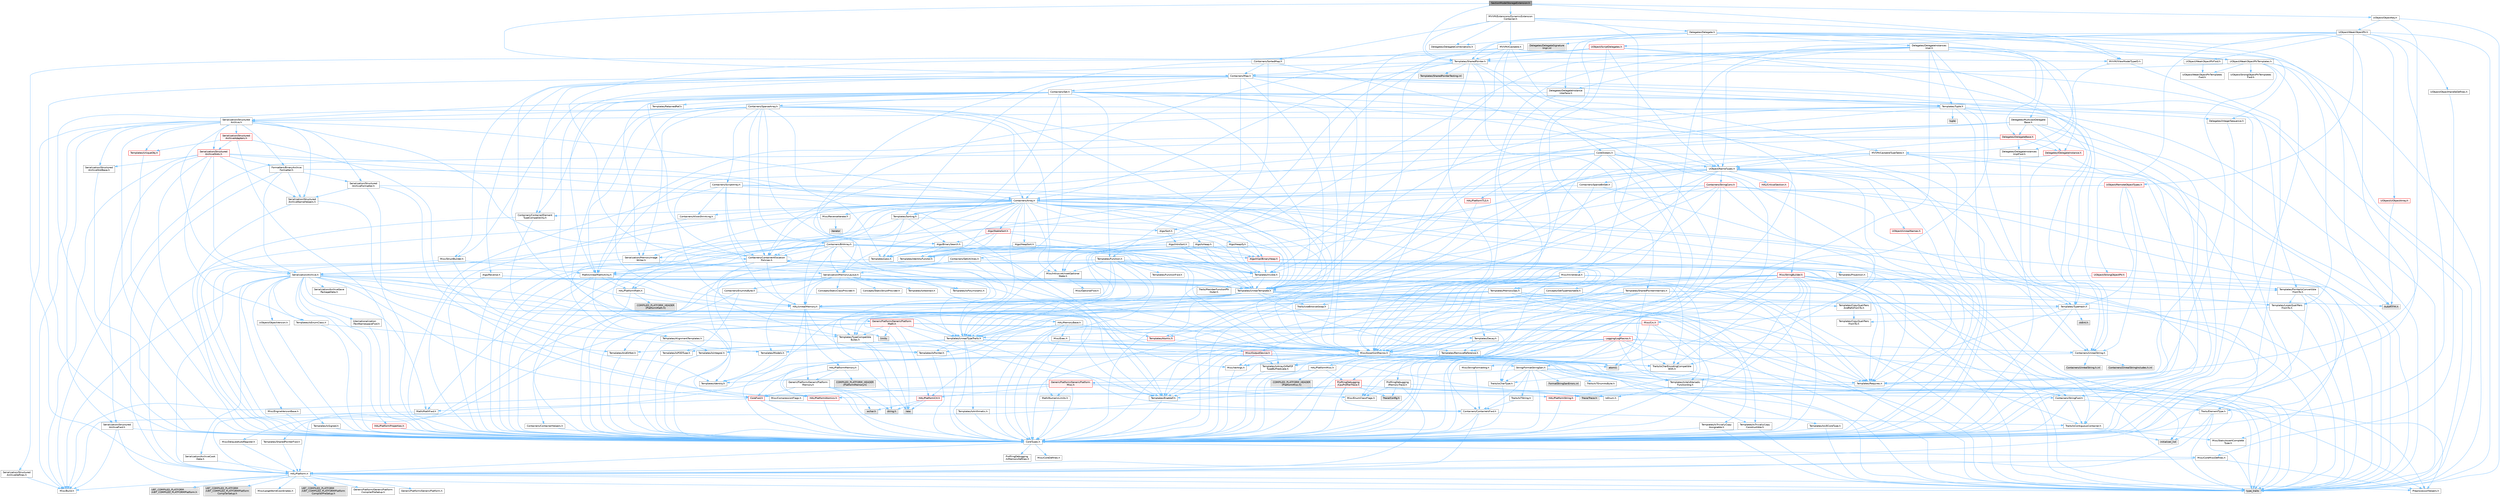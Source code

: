 digraph "SectionModelStorageExtension.h"
{
 // INTERACTIVE_SVG=YES
 // LATEX_PDF_SIZE
  bgcolor="transparent";
  edge [fontname=Helvetica,fontsize=10,labelfontname=Helvetica,labelfontsize=10];
  node [fontname=Helvetica,fontsize=10,shape=box,height=0.2,width=0.4];
  Node1 [id="Node000001",label="SectionModelStorageExtension.h",height=0.2,width=0.4,color="gray40", fillcolor="grey60", style="filled", fontcolor="black",tooltip=" "];
  Node1 -> Node2 [id="edge1_Node000001_Node000002",color="steelblue1",style="solid",tooltip=" "];
  Node2 [id="Node000002",label="Containers/Map.h",height=0.2,width=0.4,color="grey40", fillcolor="white", style="filled",URL="$df/d79/Map_8h.html",tooltip=" "];
  Node2 -> Node3 [id="edge2_Node000002_Node000003",color="steelblue1",style="solid",tooltip=" "];
  Node3 [id="Node000003",label="CoreTypes.h",height=0.2,width=0.4,color="grey40", fillcolor="white", style="filled",URL="$dc/dec/CoreTypes_8h.html",tooltip=" "];
  Node3 -> Node4 [id="edge3_Node000003_Node000004",color="steelblue1",style="solid",tooltip=" "];
  Node4 [id="Node000004",label="HAL/Platform.h",height=0.2,width=0.4,color="grey40", fillcolor="white", style="filled",URL="$d9/dd0/Platform_8h.html",tooltip=" "];
  Node4 -> Node5 [id="edge4_Node000004_Node000005",color="steelblue1",style="solid",tooltip=" "];
  Node5 [id="Node000005",label="Misc/Build.h",height=0.2,width=0.4,color="grey40", fillcolor="white", style="filled",URL="$d3/dbb/Build_8h.html",tooltip=" "];
  Node4 -> Node6 [id="edge5_Node000004_Node000006",color="steelblue1",style="solid",tooltip=" "];
  Node6 [id="Node000006",label="Misc/LargeWorldCoordinates.h",height=0.2,width=0.4,color="grey40", fillcolor="white", style="filled",URL="$d2/dcb/LargeWorldCoordinates_8h.html",tooltip=" "];
  Node4 -> Node7 [id="edge6_Node000004_Node000007",color="steelblue1",style="solid",tooltip=" "];
  Node7 [id="Node000007",label="type_traits",height=0.2,width=0.4,color="grey60", fillcolor="#E0E0E0", style="filled",tooltip=" "];
  Node4 -> Node8 [id="edge7_Node000004_Node000008",color="steelblue1",style="solid",tooltip=" "];
  Node8 [id="Node000008",label="PreprocessorHelpers.h",height=0.2,width=0.4,color="grey40", fillcolor="white", style="filled",URL="$db/ddb/PreprocessorHelpers_8h.html",tooltip=" "];
  Node4 -> Node9 [id="edge8_Node000004_Node000009",color="steelblue1",style="solid",tooltip=" "];
  Node9 [id="Node000009",label="UBT_COMPILED_PLATFORM\l/UBT_COMPILED_PLATFORMPlatform\lCompilerPreSetup.h",height=0.2,width=0.4,color="grey60", fillcolor="#E0E0E0", style="filled",tooltip=" "];
  Node4 -> Node10 [id="edge9_Node000004_Node000010",color="steelblue1",style="solid",tooltip=" "];
  Node10 [id="Node000010",label="GenericPlatform/GenericPlatform\lCompilerPreSetup.h",height=0.2,width=0.4,color="grey40", fillcolor="white", style="filled",URL="$d9/dc8/GenericPlatformCompilerPreSetup_8h.html",tooltip=" "];
  Node4 -> Node11 [id="edge10_Node000004_Node000011",color="steelblue1",style="solid",tooltip=" "];
  Node11 [id="Node000011",label="GenericPlatform/GenericPlatform.h",height=0.2,width=0.4,color="grey40", fillcolor="white", style="filled",URL="$d6/d84/GenericPlatform_8h.html",tooltip=" "];
  Node4 -> Node12 [id="edge11_Node000004_Node000012",color="steelblue1",style="solid",tooltip=" "];
  Node12 [id="Node000012",label="UBT_COMPILED_PLATFORM\l/UBT_COMPILED_PLATFORMPlatform.h",height=0.2,width=0.4,color="grey60", fillcolor="#E0E0E0", style="filled",tooltip=" "];
  Node4 -> Node13 [id="edge12_Node000004_Node000013",color="steelblue1",style="solid",tooltip=" "];
  Node13 [id="Node000013",label="UBT_COMPILED_PLATFORM\l/UBT_COMPILED_PLATFORMPlatform\lCompilerSetup.h",height=0.2,width=0.4,color="grey60", fillcolor="#E0E0E0", style="filled",tooltip=" "];
  Node3 -> Node14 [id="edge13_Node000003_Node000014",color="steelblue1",style="solid",tooltip=" "];
  Node14 [id="Node000014",label="ProfilingDebugging\l/UMemoryDefines.h",height=0.2,width=0.4,color="grey40", fillcolor="white", style="filled",URL="$d2/da2/UMemoryDefines_8h.html",tooltip=" "];
  Node3 -> Node15 [id="edge14_Node000003_Node000015",color="steelblue1",style="solid",tooltip=" "];
  Node15 [id="Node000015",label="Misc/CoreMiscDefines.h",height=0.2,width=0.4,color="grey40", fillcolor="white", style="filled",URL="$da/d38/CoreMiscDefines_8h.html",tooltip=" "];
  Node15 -> Node4 [id="edge15_Node000015_Node000004",color="steelblue1",style="solid",tooltip=" "];
  Node15 -> Node8 [id="edge16_Node000015_Node000008",color="steelblue1",style="solid",tooltip=" "];
  Node3 -> Node16 [id="edge17_Node000003_Node000016",color="steelblue1",style="solid",tooltip=" "];
  Node16 [id="Node000016",label="Misc/CoreDefines.h",height=0.2,width=0.4,color="grey40", fillcolor="white", style="filled",URL="$d3/dd2/CoreDefines_8h.html",tooltip=" "];
  Node2 -> Node17 [id="edge18_Node000002_Node000017",color="steelblue1",style="solid",tooltip=" "];
  Node17 [id="Node000017",label="Algo/Reverse.h",height=0.2,width=0.4,color="grey40", fillcolor="white", style="filled",URL="$d5/d93/Reverse_8h.html",tooltip=" "];
  Node17 -> Node3 [id="edge19_Node000017_Node000003",color="steelblue1",style="solid",tooltip=" "];
  Node17 -> Node18 [id="edge20_Node000017_Node000018",color="steelblue1",style="solid",tooltip=" "];
  Node18 [id="Node000018",label="Templates/UnrealTemplate.h",height=0.2,width=0.4,color="grey40", fillcolor="white", style="filled",URL="$d4/d24/UnrealTemplate_8h.html",tooltip=" "];
  Node18 -> Node3 [id="edge21_Node000018_Node000003",color="steelblue1",style="solid",tooltip=" "];
  Node18 -> Node19 [id="edge22_Node000018_Node000019",color="steelblue1",style="solid",tooltip=" "];
  Node19 [id="Node000019",label="Templates/IsPointer.h",height=0.2,width=0.4,color="grey40", fillcolor="white", style="filled",URL="$d7/d05/IsPointer_8h.html",tooltip=" "];
  Node19 -> Node3 [id="edge23_Node000019_Node000003",color="steelblue1",style="solid",tooltip=" "];
  Node18 -> Node20 [id="edge24_Node000018_Node000020",color="steelblue1",style="solid",tooltip=" "];
  Node20 [id="Node000020",label="HAL/UnrealMemory.h",height=0.2,width=0.4,color="grey40", fillcolor="white", style="filled",URL="$d9/d96/UnrealMemory_8h.html",tooltip=" "];
  Node20 -> Node3 [id="edge25_Node000020_Node000003",color="steelblue1",style="solid",tooltip=" "];
  Node20 -> Node21 [id="edge26_Node000020_Node000021",color="steelblue1",style="solid",tooltip=" "];
  Node21 [id="Node000021",label="GenericPlatform/GenericPlatform\lMemory.h",height=0.2,width=0.4,color="grey40", fillcolor="white", style="filled",URL="$dd/d22/GenericPlatformMemory_8h.html",tooltip=" "];
  Node21 -> Node22 [id="edge27_Node000021_Node000022",color="steelblue1",style="solid",tooltip=" "];
  Node22 [id="Node000022",label="CoreFwd.h",height=0.2,width=0.4,color="red", fillcolor="#FFF0F0", style="filled",URL="$d1/d1e/CoreFwd_8h.html",tooltip=" "];
  Node22 -> Node3 [id="edge28_Node000022_Node000003",color="steelblue1",style="solid",tooltip=" "];
  Node22 -> Node23 [id="edge29_Node000022_Node000023",color="steelblue1",style="solid",tooltip=" "];
  Node23 [id="Node000023",label="Containers/ContainersFwd.h",height=0.2,width=0.4,color="grey40", fillcolor="white", style="filled",URL="$d4/d0a/ContainersFwd_8h.html",tooltip=" "];
  Node23 -> Node4 [id="edge30_Node000023_Node000004",color="steelblue1",style="solid",tooltip=" "];
  Node23 -> Node3 [id="edge31_Node000023_Node000003",color="steelblue1",style="solid",tooltip=" "];
  Node23 -> Node24 [id="edge32_Node000023_Node000024",color="steelblue1",style="solid",tooltip=" "];
  Node24 [id="Node000024",label="Traits/IsContiguousContainer.h",height=0.2,width=0.4,color="grey40", fillcolor="white", style="filled",URL="$d5/d3c/IsContiguousContainer_8h.html",tooltip=" "];
  Node24 -> Node3 [id="edge33_Node000024_Node000003",color="steelblue1",style="solid",tooltip=" "];
  Node24 -> Node25 [id="edge34_Node000024_Node000025",color="steelblue1",style="solid",tooltip=" "];
  Node25 [id="Node000025",label="Misc/StaticAssertComplete\lType.h",height=0.2,width=0.4,color="grey40", fillcolor="white", style="filled",URL="$d5/d4e/StaticAssertCompleteType_8h.html",tooltip=" "];
  Node24 -> Node26 [id="edge35_Node000024_Node000026",color="steelblue1",style="solid",tooltip=" "];
  Node26 [id="Node000026",label="initializer_list",height=0.2,width=0.4,color="grey60", fillcolor="#E0E0E0", style="filled",tooltip=" "];
  Node22 -> Node27 [id="edge36_Node000022_Node000027",color="steelblue1",style="solid",tooltip=" "];
  Node27 [id="Node000027",label="Math/MathFwd.h",height=0.2,width=0.4,color="grey40", fillcolor="white", style="filled",URL="$d2/d10/MathFwd_8h.html",tooltip=" "];
  Node27 -> Node4 [id="edge37_Node000027_Node000004",color="steelblue1",style="solid",tooltip=" "];
  Node21 -> Node3 [id="edge38_Node000021_Node000003",color="steelblue1",style="solid",tooltip=" "];
  Node21 -> Node29 [id="edge39_Node000021_Node000029",color="steelblue1",style="solid",tooltip=" "];
  Node29 [id="Node000029",label="HAL/PlatformString.h",height=0.2,width=0.4,color="red", fillcolor="#FFF0F0", style="filled",URL="$db/db5/PlatformString_8h.html",tooltip=" "];
  Node29 -> Node3 [id="edge40_Node000029_Node000003",color="steelblue1",style="solid",tooltip=" "];
  Node21 -> Node31 [id="edge41_Node000021_Node000031",color="steelblue1",style="solid",tooltip=" "];
  Node31 [id="Node000031",label="string.h",height=0.2,width=0.4,color="grey60", fillcolor="#E0E0E0", style="filled",tooltip=" "];
  Node21 -> Node32 [id="edge42_Node000021_Node000032",color="steelblue1",style="solid",tooltip=" "];
  Node32 [id="Node000032",label="wchar.h",height=0.2,width=0.4,color="grey60", fillcolor="#E0E0E0", style="filled",tooltip=" "];
  Node20 -> Node33 [id="edge43_Node000020_Node000033",color="steelblue1",style="solid",tooltip=" "];
  Node33 [id="Node000033",label="HAL/MemoryBase.h",height=0.2,width=0.4,color="grey40", fillcolor="white", style="filled",URL="$d6/d9f/MemoryBase_8h.html",tooltip=" "];
  Node33 -> Node3 [id="edge44_Node000033_Node000003",color="steelblue1",style="solid",tooltip=" "];
  Node33 -> Node34 [id="edge45_Node000033_Node000034",color="steelblue1",style="solid",tooltip=" "];
  Node34 [id="Node000034",label="HAL/PlatformAtomics.h",height=0.2,width=0.4,color="red", fillcolor="#FFF0F0", style="filled",URL="$d3/d36/PlatformAtomics_8h.html",tooltip=" "];
  Node34 -> Node3 [id="edge46_Node000034_Node000003",color="steelblue1",style="solid",tooltip=" "];
  Node33 -> Node37 [id="edge47_Node000033_Node000037",color="steelblue1",style="solid",tooltip=" "];
  Node37 [id="Node000037",label="HAL/PlatformCrt.h",height=0.2,width=0.4,color="red", fillcolor="#FFF0F0", style="filled",URL="$d8/d75/PlatformCrt_8h.html",tooltip=" "];
  Node37 -> Node38 [id="edge48_Node000037_Node000038",color="steelblue1",style="solid",tooltip=" "];
  Node38 [id="Node000038",label="new",height=0.2,width=0.4,color="grey60", fillcolor="#E0E0E0", style="filled",tooltip=" "];
  Node37 -> Node32 [id="edge49_Node000037_Node000032",color="steelblue1",style="solid",tooltip=" "];
  Node37 -> Node31 [id="edge50_Node000037_Node000031",color="steelblue1",style="solid",tooltip=" "];
  Node33 -> Node45 [id="edge51_Node000033_Node000045",color="steelblue1",style="solid",tooltip=" "];
  Node45 [id="Node000045",label="Misc/Exec.h",height=0.2,width=0.4,color="grey40", fillcolor="white", style="filled",URL="$de/ddb/Exec_8h.html",tooltip=" "];
  Node45 -> Node3 [id="edge52_Node000045_Node000003",color="steelblue1",style="solid",tooltip=" "];
  Node45 -> Node46 [id="edge53_Node000045_Node000046",color="steelblue1",style="solid",tooltip=" "];
  Node46 [id="Node000046",label="Misc/AssertionMacros.h",height=0.2,width=0.4,color="grey40", fillcolor="white", style="filled",URL="$d0/dfa/AssertionMacros_8h.html",tooltip=" "];
  Node46 -> Node3 [id="edge54_Node000046_Node000003",color="steelblue1",style="solid",tooltip=" "];
  Node46 -> Node4 [id="edge55_Node000046_Node000004",color="steelblue1",style="solid",tooltip=" "];
  Node46 -> Node47 [id="edge56_Node000046_Node000047",color="steelblue1",style="solid",tooltip=" "];
  Node47 [id="Node000047",label="HAL/PlatformMisc.h",height=0.2,width=0.4,color="grey40", fillcolor="white", style="filled",URL="$d0/df5/PlatformMisc_8h.html",tooltip=" "];
  Node47 -> Node3 [id="edge57_Node000047_Node000003",color="steelblue1",style="solid",tooltip=" "];
  Node47 -> Node48 [id="edge58_Node000047_Node000048",color="steelblue1",style="solid",tooltip=" "];
  Node48 [id="Node000048",label="GenericPlatform/GenericPlatform\lMisc.h",height=0.2,width=0.4,color="red", fillcolor="#FFF0F0", style="filled",URL="$db/d9a/GenericPlatformMisc_8h.html",tooltip=" "];
  Node48 -> Node49 [id="edge59_Node000048_Node000049",color="steelblue1",style="solid",tooltip=" "];
  Node49 [id="Node000049",label="Containers/StringFwd.h",height=0.2,width=0.4,color="grey40", fillcolor="white", style="filled",URL="$df/d37/StringFwd_8h.html",tooltip=" "];
  Node49 -> Node3 [id="edge60_Node000049_Node000003",color="steelblue1",style="solid",tooltip=" "];
  Node49 -> Node50 [id="edge61_Node000049_Node000050",color="steelblue1",style="solid",tooltip=" "];
  Node50 [id="Node000050",label="Traits/ElementType.h",height=0.2,width=0.4,color="grey40", fillcolor="white", style="filled",URL="$d5/d4f/ElementType_8h.html",tooltip=" "];
  Node50 -> Node4 [id="edge62_Node000050_Node000004",color="steelblue1",style="solid",tooltip=" "];
  Node50 -> Node26 [id="edge63_Node000050_Node000026",color="steelblue1",style="solid",tooltip=" "];
  Node50 -> Node7 [id="edge64_Node000050_Node000007",color="steelblue1",style="solid",tooltip=" "];
  Node49 -> Node24 [id="edge65_Node000049_Node000024",color="steelblue1",style="solid",tooltip=" "];
  Node48 -> Node22 [id="edge66_Node000048_Node000022",color="steelblue1",style="solid",tooltip=" "];
  Node48 -> Node3 [id="edge67_Node000048_Node000003",color="steelblue1",style="solid",tooltip=" "];
  Node48 -> Node37 [id="edge68_Node000048_Node000037",color="steelblue1",style="solid",tooltip=" "];
  Node48 -> Node52 [id="edge69_Node000048_Node000052",color="steelblue1",style="solid",tooltip=" "];
  Node52 [id="Node000052",label="Math/NumericLimits.h",height=0.2,width=0.4,color="grey40", fillcolor="white", style="filled",URL="$df/d1b/NumericLimits_8h.html",tooltip=" "];
  Node52 -> Node3 [id="edge70_Node000052_Node000003",color="steelblue1",style="solid",tooltip=" "];
  Node48 -> Node53 [id="edge71_Node000048_Node000053",color="steelblue1",style="solid",tooltip=" "];
  Node53 [id="Node000053",label="Misc/CompressionFlags.h",height=0.2,width=0.4,color="grey40", fillcolor="white", style="filled",URL="$d9/d76/CompressionFlags_8h.html",tooltip=" "];
  Node48 -> Node54 [id="edge72_Node000048_Node000054",color="steelblue1",style="solid",tooltip=" "];
  Node54 [id="Node000054",label="Misc/EnumClassFlags.h",height=0.2,width=0.4,color="grey40", fillcolor="white", style="filled",URL="$d8/de7/EnumClassFlags_8h.html",tooltip=" "];
  Node47 -> Node57 [id="edge73_Node000047_Node000057",color="steelblue1",style="solid",tooltip=" "];
  Node57 [id="Node000057",label="COMPILED_PLATFORM_HEADER\l(PlatformMisc.h)",height=0.2,width=0.4,color="grey60", fillcolor="#E0E0E0", style="filled",tooltip=" "];
  Node47 -> Node58 [id="edge74_Node000047_Node000058",color="steelblue1",style="solid",tooltip=" "];
  Node58 [id="Node000058",label="ProfilingDebugging\l/CpuProfilerTrace.h",height=0.2,width=0.4,color="red", fillcolor="#FFF0F0", style="filled",URL="$da/dcb/CpuProfilerTrace_8h.html",tooltip=" "];
  Node58 -> Node3 [id="edge75_Node000058_Node000003",color="steelblue1",style="solid",tooltip=" "];
  Node58 -> Node23 [id="edge76_Node000058_Node000023",color="steelblue1",style="solid",tooltip=" "];
  Node58 -> Node34 [id="edge77_Node000058_Node000034",color="steelblue1",style="solid",tooltip=" "];
  Node58 -> Node8 [id="edge78_Node000058_Node000008",color="steelblue1",style="solid",tooltip=" "];
  Node58 -> Node5 [id="edge79_Node000058_Node000005",color="steelblue1",style="solid",tooltip=" "];
  Node58 -> Node59 [id="edge80_Node000058_Node000059",color="steelblue1",style="solid",tooltip=" "];
  Node59 [id="Node000059",label="Trace/Config.h",height=0.2,width=0.4,color="grey60", fillcolor="#E0E0E0", style="filled",tooltip=" "];
  Node58 -> Node62 [id="edge81_Node000058_Node000062",color="steelblue1",style="solid",tooltip=" "];
  Node62 [id="Node000062",label="Trace/Trace.h",height=0.2,width=0.4,color="grey60", fillcolor="#E0E0E0", style="filled",tooltip=" "];
  Node46 -> Node8 [id="edge82_Node000046_Node000008",color="steelblue1",style="solid",tooltip=" "];
  Node46 -> Node63 [id="edge83_Node000046_Node000063",color="steelblue1",style="solid",tooltip=" "];
  Node63 [id="Node000063",label="Templates/EnableIf.h",height=0.2,width=0.4,color="grey40", fillcolor="white", style="filled",URL="$d7/d60/EnableIf_8h.html",tooltip=" "];
  Node63 -> Node3 [id="edge84_Node000063_Node000003",color="steelblue1",style="solid",tooltip=" "];
  Node46 -> Node64 [id="edge85_Node000046_Node000064",color="steelblue1",style="solid",tooltip=" "];
  Node64 [id="Node000064",label="Templates/IsArrayOrRefOf\lTypeByPredicate.h",height=0.2,width=0.4,color="grey40", fillcolor="white", style="filled",URL="$d6/da1/IsArrayOrRefOfTypeByPredicate_8h.html",tooltip=" "];
  Node64 -> Node3 [id="edge86_Node000064_Node000003",color="steelblue1",style="solid",tooltip=" "];
  Node46 -> Node65 [id="edge87_Node000046_Node000065",color="steelblue1",style="solid",tooltip=" "];
  Node65 [id="Node000065",label="Templates/IsValidVariadic\lFunctionArg.h",height=0.2,width=0.4,color="grey40", fillcolor="white", style="filled",URL="$d0/dc8/IsValidVariadicFunctionArg_8h.html",tooltip=" "];
  Node65 -> Node3 [id="edge88_Node000065_Node000003",color="steelblue1",style="solid",tooltip=" "];
  Node65 -> Node66 [id="edge89_Node000065_Node000066",color="steelblue1",style="solid",tooltip=" "];
  Node66 [id="Node000066",label="IsEnum.h",height=0.2,width=0.4,color="grey40", fillcolor="white", style="filled",URL="$d4/de5/IsEnum_8h.html",tooltip=" "];
  Node65 -> Node7 [id="edge90_Node000065_Node000007",color="steelblue1",style="solid",tooltip=" "];
  Node46 -> Node67 [id="edge91_Node000046_Node000067",color="steelblue1",style="solid",tooltip=" "];
  Node67 [id="Node000067",label="Traits/IsCharEncodingCompatible\lWith.h",height=0.2,width=0.4,color="grey40", fillcolor="white", style="filled",URL="$df/dd1/IsCharEncodingCompatibleWith_8h.html",tooltip=" "];
  Node67 -> Node7 [id="edge92_Node000067_Node000007",color="steelblue1",style="solid",tooltip=" "];
  Node67 -> Node68 [id="edge93_Node000067_Node000068",color="steelblue1",style="solid",tooltip=" "];
  Node68 [id="Node000068",label="Traits/IsCharType.h",height=0.2,width=0.4,color="grey40", fillcolor="white", style="filled",URL="$db/d51/IsCharType_8h.html",tooltip=" "];
  Node68 -> Node3 [id="edge94_Node000068_Node000003",color="steelblue1",style="solid",tooltip=" "];
  Node46 -> Node69 [id="edge95_Node000046_Node000069",color="steelblue1",style="solid",tooltip=" "];
  Node69 [id="Node000069",label="Misc/VarArgs.h",height=0.2,width=0.4,color="grey40", fillcolor="white", style="filled",URL="$d5/d6f/VarArgs_8h.html",tooltip=" "];
  Node69 -> Node3 [id="edge96_Node000069_Node000003",color="steelblue1",style="solid",tooltip=" "];
  Node46 -> Node70 [id="edge97_Node000046_Node000070",color="steelblue1",style="solid",tooltip=" "];
  Node70 [id="Node000070",label="String/FormatStringSan.h",height=0.2,width=0.4,color="grey40", fillcolor="white", style="filled",URL="$d3/d8b/FormatStringSan_8h.html",tooltip=" "];
  Node70 -> Node7 [id="edge98_Node000070_Node000007",color="steelblue1",style="solid",tooltip=" "];
  Node70 -> Node3 [id="edge99_Node000070_Node000003",color="steelblue1",style="solid",tooltip=" "];
  Node70 -> Node71 [id="edge100_Node000070_Node000071",color="steelblue1",style="solid",tooltip=" "];
  Node71 [id="Node000071",label="Templates/Requires.h",height=0.2,width=0.4,color="grey40", fillcolor="white", style="filled",URL="$dc/d96/Requires_8h.html",tooltip=" "];
  Node71 -> Node63 [id="edge101_Node000071_Node000063",color="steelblue1",style="solid",tooltip=" "];
  Node71 -> Node7 [id="edge102_Node000071_Node000007",color="steelblue1",style="solid",tooltip=" "];
  Node70 -> Node72 [id="edge103_Node000070_Node000072",color="steelblue1",style="solid",tooltip=" "];
  Node72 [id="Node000072",label="Templates/Identity.h",height=0.2,width=0.4,color="grey40", fillcolor="white", style="filled",URL="$d0/dd5/Identity_8h.html",tooltip=" "];
  Node70 -> Node65 [id="edge104_Node000070_Node000065",color="steelblue1",style="solid",tooltip=" "];
  Node70 -> Node68 [id="edge105_Node000070_Node000068",color="steelblue1",style="solid",tooltip=" "];
  Node70 -> Node73 [id="edge106_Node000070_Node000073",color="steelblue1",style="solid",tooltip=" "];
  Node73 [id="Node000073",label="Traits/IsTEnumAsByte.h",height=0.2,width=0.4,color="grey40", fillcolor="white", style="filled",URL="$d1/de6/IsTEnumAsByte_8h.html",tooltip=" "];
  Node70 -> Node74 [id="edge107_Node000070_Node000074",color="steelblue1",style="solid",tooltip=" "];
  Node74 [id="Node000074",label="Traits/IsTString.h",height=0.2,width=0.4,color="grey40", fillcolor="white", style="filled",URL="$d0/df8/IsTString_8h.html",tooltip=" "];
  Node74 -> Node23 [id="edge108_Node000074_Node000023",color="steelblue1",style="solid",tooltip=" "];
  Node70 -> Node23 [id="edge109_Node000070_Node000023",color="steelblue1",style="solid",tooltip=" "];
  Node70 -> Node75 [id="edge110_Node000070_Node000075",color="steelblue1",style="solid",tooltip=" "];
  Node75 [id="Node000075",label="FormatStringSanErrors.inl",height=0.2,width=0.4,color="grey60", fillcolor="#E0E0E0", style="filled",tooltip=" "];
  Node46 -> Node76 [id="edge111_Node000046_Node000076",color="steelblue1",style="solid",tooltip=" "];
  Node76 [id="Node000076",label="atomic",height=0.2,width=0.4,color="grey60", fillcolor="#E0E0E0", style="filled",tooltip=" "];
  Node33 -> Node77 [id="edge112_Node000033_Node000077",color="steelblue1",style="solid",tooltip=" "];
  Node77 [id="Node000077",label="Misc/OutputDevice.h",height=0.2,width=0.4,color="red", fillcolor="#FFF0F0", style="filled",URL="$d7/d32/OutputDevice_8h.html",tooltip=" "];
  Node77 -> Node22 [id="edge113_Node000077_Node000022",color="steelblue1",style="solid",tooltip=" "];
  Node77 -> Node3 [id="edge114_Node000077_Node000003",color="steelblue1",style="solid",tooltip=" "];
  Node77 -> Node69 [id="edge115_Node000077_Node000069",color="steelblue1",style="solid",tooltip=" "];
  Node77 -> Node64 [id="edge116_Node000077_Node000064",color="steelblue1",style="solid",tooltip=" "];
  Node77 -> Node65 [id="edge117_Node000077_Node000065",color="steelblue1",style="solid",tooltip=" "];
  Node77 -> Node67 [id="edge118_Node000077_Node000067",color="steelblue1",style="solid",tooltip=" "];
  Node33 -> Node79 [id="edge119_Node000033_Node000079",color="steelblue1",style="solid",tooltip=" "];
  Node79 [id="Node000079",label="Templates/Atomic.h",height=0.2,width=0.4,color="red", fillcolor="#FFF0F0", style="filled",URL="$d3/d91/Atomic_8h.html",tooltip=" "];
  Node79 -> Node82 [id="edge120_Node000079_Node000082",color="steelblue1",style="solid",tooltip=" "];
  Node82 [id="Node000082",label="Templates/IsIntegral.h",height=0.2,width=0.4,color="grey40", fillcolor="white", style="filled",URL="$da/d64/IsIntegral_8h.html",tooltip=" "];
  Node82 -> Node3 [id="edge121_Node000082_Node000003",color="steelblue1",style="solid",tooltip=" "];
  Node79 -> Node76 [id="edge122_Node000079_Node000076",color="steelblue1",style="solid",tooltip=" "];
  Node20 -> Node88 [id="edge123_Node000020_Node000088",color="steelblue1",style="solid",tooltip=" "];
  Node88 [id="Node000088",label="HAL/PlatformMemory.h",height=0.2,width=0.4,color="grey40", fillcolor="white", style="filled",URL="$de/d68/PlatformMemory_8h.html",tooltip=" "];
  Node88 -> Node3 [id="edge124_Node000088_Node000003",color="steelblue1",style="solid",tooltip=" "];
  Node88 -> Node21 [id="edge125_Node000088_Node000021",color="steelblue1",style="solid",tooltip=" "];
  Node88 -> Node89 [id="edge126_Node000088_Node000089",color="steelblue1",style="solid",tooltip=" "];
  Node89 [id="Node000089",label="COMPILED_PLATFORM_HEADER\l(PlatformMemory.h)",height=0.2,width=0.4,color="grey60", fillcolor="#E0E0E0", style="filled",tooltip=" "];
  Node20 -> Node90 [id="edge127_Node000020_Node000090",color="steelblue1",style="solid",tooltip=" "];
  Node90 [id="Node000090",label="ProfilingDebugging\l/MemoryTrace.h",height=0.2,width=0.4,color="grey40", fillcolor="white", style="filled",URL="$da/dd7/MemoryTrace_8h.html",tooltip=" "];
  Node90 -> Node4 [id="edge128_Node000090_Node000004",color="steelblue1",style="solid",tooltip=" "];
  Node90 -> Node54 [id="edge129_Node000090_Node000054",color="steelblue1",style="solid",tooltip=" "];
  Node90 -> Node59 [id="edge130_Node000090_Node000059",color="steelblue1",style="solid",tooltip=" "];
  Node90 -> Node62 [id="edge131_Node000090_Node000062",color="steelblue1",style="solid",tooltip=" "];
  Node20 -> Node19 [id="edge132_Node000020_Node000019",color="steelblue1",style="solid",tooltip=" "];
  Node18 -> Node91 [id="edge133_Node000018_Node000091",color="steelblue1",style="solid",tooltip=" "];
  Node91 [id="Node000091",label="Templates/CopyQualifiers\lAndRefsFromTo.h",height=0.2,width=0.4,color="grey40", fillcolor="white", style="filled",URL="$d3/db3/CopyQualifiersAndRefsFromTo_8h.html",tooltip=" "];
  Node91 -> Node92 [id="edge134_Node000091_Node000092",color="steelblue1",style="solid",tooltip=" "];
  Node92 [id="Node000092",label="Templates/CopyQualifiers\lFromTo.h",height=0.2,width=0.4,color="grey40", fillcolor="white", style="filled",URL="$d5/db4/CopyQualifiersFromTo_8h.html",tooltip=" "];
  Node18 -> Node93 [id="edge135_Node000018_Node000093",color="steelblue1",style="solid",tooltip=" "];
  Node93 [id="Node000093",label="Templates/UnrealTypeTraits.h",height=0.2,width=0.4,color="grey40", fillcolor="white", style="filled",URL="$d2/d2d/UnrealTypeTraits_8h.html",tooltip=" "];
  Node93 -> Node3 [id="edge136_Node000093_Node000003",color="steelblue1",style="solid",tooltip=" "];
  Node93 -> Node19 [id="edge137_Node000093_Node000019",color="steelblue1",style="solid",tooltip=" "];
  Node93 -> Node46 [id="edge138_Node000093_Node000046",color="steelblue1",style="solid",tooltip=" "];
  Node93 -> Node84 [id="edge139_Node000093_Node000084",color="steelblue1",style="solid",tooltip=" "];
  Node84 [id="Node000084",label="Templates/AndOrNot.h",height=0.2,width=0.4,color="grey40", fillcolor="white", style="filled",URL="$db/d0a/AndOrNot_8h.html",tooltip=" "];
  Node84 -> Node3 [id="edge140_Node000084_Node000003",color="steelblue1",style="solid",tooltip=" "];
  Node93 -> Node63 [id="edge141_Node000093_Node000063",color="steelblue1",style="solid",tooltip=" "];
  Node93 -> Node94 [id="edge142_Node000093_Node000094",color="steelblue1",style="solid",tooltip=" "];
  Node94 [id="Node000094",label="Templates/IsArithmetic.h",height=0.2,width=0.4,color="grey40", fillcolor="white", style="filled",URL="$d2/d5d/IsArithmetic_8h.html",tooltip=" "];
  Node94 -> Node3 [id="edge143_Node000094_Node000003",color="steelblue1",style="solid",tooltip=" "];
  Node93 -> Node66 [id="edge144_Node000093_Node000066",color="steelblue1",style="solid",tooltip=" "];
  Node93 -> Node95 [id="edge145_Node000093_Node000095",color="steelblue1",style="solid",tooltip=" "];
  Node95 [id="Node000095",label="Templates/Models.h",height=0.2,width=0.4,color="grey40", fillcolor="white", style="filled",URL="$d3/d0c/Models_8h.html",tooltip=" "];
  Node95 -> Node72 [id="edge146_Node000095_Node000072",color="steelblue1",style="solid",tooltip=" "];
  Node93 -> Node96 [id="edge147_Node000093_Node000096",color="steelblue1",style="solid",tooltip=" "];
  Node96 [id="Node000096",label="Templates/IsPODType.h",height=0.2,width=0.4,color="grey40", fillcolor="white", style="filled",URL="$d7/db1/IsPODType_8h.html",tooltip=" "];
  Node96 -> Node3 [id="edge148_Node000096_Node000003",color="steelblue1",style="solid",tooltip=" "];
  Node93 -> Node97 [id="edge149_Node000093_Node000097",color="steelblue1",style="solid",tooltip=" "];
  Node97 [id="Node000097",label="Templates/IsUECoreType.h",height=0.2,width=0.4,color="grey40", fillcolor="white", style="filled",URL="$d1/db8/IsUECoreType_8h.html",tooltip=" "];
  Node97 -> Node3 [id="edge150_Node000097_Node000003",color="steelblue1",style="solid",tooltip=" "];
  Node97 -> Node7 [id="edge151_Node000097_Node000007",color="steelblue1",style="solid",tooltip=" "];
  Node93 -> Node85 [id="edge152_Node000093_Node000085",color="steelblue1",style="solid",tooltip=" "];
  Node85 [id="Node000085",label="Templates/IsTriviallyCopy\lConstructible.h",height=0.2,width=0.4,color="grey40", fillcolor="white", style="filled",URL="$d3/d78/IsTriviallyCopyConstructible_8h.html",tooltip=" "];
  Node85 -> Node3 [id="edge153_Node000085_Node000003",color="steelblue1",style="solid",tooltip=" "];
  Node85 -> Node7 [id="edge154_Node000085_Node000007",color="steelblue1",style="solid",tooltip=" "];
  Node18 -> Node98 [id="edge155_Node000018_Node000098",color="steelblue1",style="solid",tooltip=" "];
  Node98 [id="Node000098",label="Templates/RemoveReference.h",height=0.2,width=0.4,color="grey40", fillcolor="white", style="filled",URL="$da/dbe/RemoveReference_8h.html",tooltip=" "];
  Node98 -> Node3 [id="edge156_Node000098_Node000003",color="steelblue1",style="solid",tooltip=" "];
  Node18 -> Node71 [id="edge157_Node000018_Node000071",color="steelblue1",style="solid",tooltip=" "];
  Node18 -> Node99 [id="edge158_Node000018_Node000099",color="steelblue1",style="solid",tooltip=" "];
  Node99 [id="Node000099",label="Templates/TypeCompatible\lBytes.h",height=0.2,width=0.4,color="grey40", fillcolor="white", style="filled",URL="$df/d0a/TypeCompatibleBytes_8h.html",tooltip=" "];
  Node99 -> Node3 [id="edge159_Node000099_Node000003",color="steelblue1",style="solid",tooltip=" "];
  Node99 -> Node31 [id="edge160_Node000099_Node000031",color="steelblue1",style="solid",tooltip=" "];
  Node99 -> Node38 [id="edge161_Node000099_Node000038",color="steelblue1",style="solid",tooltip=" "];
  Node99 -> Node7 [id="edge162_Node000099_Node000007",color="steelblue1",style="solid",tooltip=" "];
  Node18 -> Node72 [id="edge163_Node000018_Node000072",color="steelblue1",style="solid",tooltip=" "];
  Node18 -> Node24 [id="edge164_Node000018_Node000024",color="steelblue1",style="solid",tooltip=" "];
  Node18 -> Node100 [id="edge165_Node000018_Node000100",color="steelblue1",style="solid",tooltip=" "];
  Node100 [id="Node000100",label="Traits/UseBitwiseSwap.h",height=0.2,width=0.4,color="grey40", fillcolor="white", style="filled",URL="$db/df3/UseBitwiseSwap_8h.html",tooltip=" "];
  Node100 -> Node3 [id="edge166_Node000100_Node000003",color="steelblue1",style="solid",tooltip=" "];
  Node100 -> Node7 [id="edge167_Node000100_Node000007",color="steelblue1",style="solid",tooltip=" "];
  Node18 -> Node7 [id="edge168_Node000018_Node000007",color="steelblue1",style="solid",tooltip=" "];
  Node2 -> Node101 [id="edge169_Node000002_Node000101",color="steelblue1",style="solid",tooltip=" "];
  Node101 [id="Node000101",label="Containers/ContainerElement\lTypeCompatibility.h",height=0.2,width=0.4,color="grey40", fillcolor="white", style="filled",URL="$df/ddf/ContainerElementTypeCompatibility_8h.html",tooltip=" "];
  Node101 -> Node3 [id="edge170_Node000101_Node000003",color="steelblue1",style="solid",tooltip=" "];
  Node101 -> Node93 [id="edge171_Node000101_Node000093",color="steelblue1",style="solid",tooltip=" "];
  Node2 -> Node102 [id="edge172_Node000002_Node000102",color="steelblue1",style="solid",tooltip=" "];
  Node102 [id="Node000102",label="Containers/Set.h",height=0.2,width=0.4,color="grey40", fillcolor="white", style="filled",URL="$d4/d45/Set_8h.html",tooltip=" "];
  Node102 -> Node103 [id="edge173_Node000102_Node000103",color="steelblue1",style="solid",tooltip=" "];
  Node103 [id="Node000103",label="Containers/ContainerAllocation\lPolicies.h",height=0.2,width=0.4,color="grey40", fillcolor="white", style="filled",URL="$d7/dff/ContainerAllocationPolicies_8h.html",tooltip=" "];
  Node103 -> Node3 [id="edge174_Node000103_Node000003",color="steelblue1",style="solid",tooltip=" "];
  Node103 -> Node104 [id="edge175_Node000103_Node000104",color="steelblue1",style="solid",tooltip=" "];
  Node104 [id="Node000104",label="Containers/ContainerHelpers.h",height=0.2,width=0.4,color="grey40", fillcolor="white", style="filled",URL="$d7/d33/ContainerHelpers_8h.html",tooltip=" "];
  Node104 -> Node3 [id="edge176_Node000104_Node000003",color="steelblue1",style="solid",tooltip=" "];
  Node103 -> Node103 [id="edge177_Node000103_Node000103",color="steelblue1",style="solid",tooltip=" "];
  Node103 -> Node105 [id="edge178_Node000103_Node000105",color="steelblue1",style="solid",tooltip=" "];
  Node105 [id="Node000105",label="HAL/PlatformMath.h",height=0.2,width=0.4,color="grey40", fillcolor="white", style="filled",URL="$dc/d53/PlatformMath_8h.html",tooltip=" "];
  Node105 -> Node3 [id="edge179_Node000105_Node000003",color="steelblue1",style="solid",tooltip=" "];
  Node105 -> Node106 [id="edge180_Node000105_Node000106",color="steelblue1",style="solid",tooltip=" "];
  Node106 [id="Node000106",label="GenericPlatform/GenericPlatform\lMath.h",height=0.2,width=0.4,color="red", fillcolor="#FFF0F0", style="filled",URL="$d5/d79/GenericPlatformMath_8h.html",tooltip=" "];
  Node106 -> Node3 [id="edge181_Node000106_Node000003",color="steelblue1",style="solid",tooltip=" "];
  Node106 -> Node23 [id="edge182_Node000106_Node000023",color="steelblue1",style="solid",tooltip=" "];
  Node106 -> Node37 [id="edge183_Node000106_Node000037",color="steelblue1",style="solid",tooltip=" "];
  Node106 -> Node84 [id="edge184_Node000106_Node000084",color="steelblue1",style="solid",tooltip=" "];
  Node106 -> Node107 [id="edge185_Node000106_Node000107",color="steelblue1",style="solid",tooltip=" "];
  Node107 [id="Node000107",label="Templates/Decay.h",height=0.2,width=0.4,color="grey40", fillcolor="white", style="filled",URL="$dd/d0f/Decay_8h.html",tooltip=" "];
  Node107 -> Node3 [id="edge186_Node000107_Node000003",color="steelblue1",style="solid",tooltip=" "];
  Node107 -> Node98 [id="edge187_Node000107_Node000098",color="steelblue1",style="solid",tooltip=" "];
  Node107 -> Node7 [id="edge188_Node000107_Node000007",color="steelblue1",style="solid",tooltip=" "];
  Node106 -> Node93 [id="edge189_Node000106_Node000093",color="steelblue1",style="solid",tooltip=" "];
  Node106 -> Node71 [id="edge190_Node000106_Node000071",color="steelblue1",style="solid",tooltip=" "];
  Node106 -> Node99 [id="edge191_Node000106_Node000099",color="steelblue1",style="solid",tooltip=" "];
  Node106 -> Node111 [id="edge192_Node000106_Node000111",color="steelblue1",style="solid",tooltip=" "];
  Node111 [id="Node000111",label="limits",height=0.2,width=0.4,color="grey60", fillcolor="#E0E0E0", style="filled",tooltip=" "];
  Node106 -> Node7 [id="edge193_Node000106_Node000007",color="steelblue1",style="solid",tooltip=" "];
  Node105 -> Node112 [id="edge194_Node000105_Node000112",color="steelblue1",style="solid",tooltip=" "];
  Node112 [id="Node000112",label="COMPILED_PLATFORM_HEADER\l(PlatformMath.h)",height=0.2,width=0.4,color="grey60", fillcolor="#E0E0E0", style="filled",tooltip=" "];
  Node103 -> Node20 [id="edge195_Node000103_Node000020",color="steelblue1",style="solid",tooltip=" "];
  Node103 -> Node52 [id="edge196_Node000103_Node000052",color="steelblue1",style="solid",tooltip=" "];
  Node103 -> Node46 [id="edge197_Node000103_Node000046",color="steelblue1",style="solid",tooltip=" "];
  Node103 -> Node113 [id="edge198_Node000103_Node000113",color="steelblue1",style="solid",tooltip=" "];
  Node113 [id="Node000113",label="Templates/IsPolymorphic.h",height=0.2,width=0.4,color="grey40", fillcolor="white", style="filled",URL="$dc/d20/IsPolymorphic_8h.html",tooltip=" "];
  Node103 -> Node114 [id="edge199_Node000103_Node000114",color="steelblue1",style="solid",tooltip=" "];
  Node114 [id="Node000114",label="Templates/MemoryOps.h",height=0.2,width=0.4,color="grey40", fillcolor="white", style="filled",URL="$db/dea/MemoryOps_8h.html",tooltip=" "];
  Node114 -> Node3 [id="edge200_Node000114_Node000003",color="steelblue1",style="solid",tooltip=" "];
  Node114 -> Node20 [id="edge201_Node000114_Node000020",color="steelblue1",style="solid",tooltip=" "];
  Node114 -> Node86 [id="edge202_Node000114_Node000086",color="steelblue1",style="solid",tooltip=" "];
  Node86 [id="Node000086",label="Templates/IsTriviallyCopy\lAssignable.h",height=0.2,width=0.4,color="grey40", fillcolor="white", style="filled",URL="$d2/df2/IsTriviallyCopyAssignable_8h.html",tooltip=" "];
  Node86 -> Node3 [id="edge203_Node000086_Node000003",color="steelblue1",style="solid",tooltip=" "];
  Node86 -> Node7 [id="edge204_Node000086_Node000007",color="steelblue1",style="solid",tooltip=" "];
  Node114 -> Node85 [id="edge205_Node000114_Node000085",color="steelblue1",style="solid",tooltip=" "];
  Node114 -> Node71 [id="edge206_Node000114_Node000071",color="steelblue1",style="solid",tooltip=" "];
  Node114 -> Node93 [id="edge207_Node000114_Node000093",color="steelblue1",style="solid",tooltip=" "];
  Node114 -> Node100 [id="edge208_Node000114_Node000100",color="steelblue1",style="solid",tooltip=" "];
  Node114 -> Node38 [id="edge209_Node000114_Node000038",color="steelblue1",style="solid",tooltip=" "];
  Node114 -> Node7 [id="edge210_Node000114_Node000007",color="steelblue1",style="solid",tooltip=" "];
  Node103 -> Node99 [id="edge211_Node000103_Node000099",color="steelblue1",style="solid",tooltip=" "];
  Node103 -> Node7 [id="edge212_Node000103_Node000007",color="steelblue1",style="solid",tooltip=" "];
  Node102 -> Node101 [id="edge213_Node000102_Node000101",color="steelblue1",style="solid",tooltip=" "];
  Node102 -> Node115 [id="edge214_Node000102_Node000115",color="steelblue1",style="solid",tooltip=" "];
  Node115 [id="Node000115",label="Containers/SetUtilities.h",height=0.2,width=0.4,color="grey40", fillcolor="white", style="filled",URL="$dc/de5/SetUtilities_8h.html",tooltip=" "];
  Node115 -> Node3 [id="edge215_Node000115_Node000003",color="steelblue1",style="solid",tooltip=" "];
  Node115 -> Node116 [id="edge216_Node000115_Node000116",color="steelblue1",style="solid",tooltip=" "];
  Node116 [id="Node000116",label="Serialization/MemoryLayout.h",height=0.2,width=0.4,color="grey40", fillcolor="white", style="filled",URL="$d7/d66/MemoryLayout_8h.html",tooltip=" "];
  Node116 -> Node117 [id="edge217_Node000116_Node000117",color="steelblue1",style="solid",tooltip=" "];
  Node117 [id="Node000117",label="Concepts/StaticClassProvider.h",height=0.2,width=0.4,color="grey40", fillcolor="white", style="filled",URL="$dd/d83/StaticClassProvider_8h.html",tooltip=" "];
  Node116 -> Node118 [id="edge218_Node000116_Node000118",color="steelblue1",style="solid",tooltip=" "];
  Node118 [id="Node000118",label="Concepts/StaticStructProvider.h",height=0.2,width=0.4,color="grey40", fillcolor="white", style="filled",URL="$d5/d77/StaticStructProvider_8h.html",tooltip=" "];
  Node116 -> Node119 [id="edge219_Node000116_Node000119",color="steelblue1",style="solid",tooltip=" "];
  Node119 [id="Node000119",label="Containers/EnumAsByte.h",height=0.2,width=0.4,color="grey40", fillcolor="white", style="filled",URL="$d6/d9a/EnumAsByte_8h.html",tooltip=" "];
  Node119 -> Node3 [id="edge220_Node000119_Node000003",color="steelblue1",style="solid",tooltip=" "];
  Node119 -> Node96 [id="edge221_Node000119_Node000096",color="steelblue1",style="solid",tooltip=" "];
  Node119 -> Node120 [id="edge222_Node000119_Node000120",color="steelblue1",style="solid",tooltip=" "];
  Node120 [id="Node000120",label="Templates/TypeHash.h",height=0.2,width=0.4,color="grey40", fillcolor="white", style="filled",URL="$d1/d62/TypeHash_8h.html",tooltip=" "];
  Node120 -> Node3 [id="edge223_Node000120_Node000003",color="steelblue1",style="solid",tooltip=" "];
  Node120 -> Node71 [id="edge224_Node000120_Node000071",color="steelblue1",style="solid",tooltip=" "];
  Node120 -> Node121 [id="edge225_Node000120_Node000121",color="steelblue1",style="solid",tooltip=" "];
  Node121 [id="Node000121",label="Misc/Crc.h",height=0.2,width=0.4,color="red", fillcolor="#FFF0F0", style="filled",URL="$d4/dd2/Crc_8h.html",tooltip=" "];
  Node121 -> Node3 [id="edge226_Node000121_Node000003",color="steelblue1",style="solid",tooltip=" "];
  Node121 -> Node29 [id="edge227_Node000121_Node000029",color="steelblue1",style="solid",tooltip=" "];
  Node121 -> Node46 [id="edge228_Node000121_Node000046",color="steelblue1",style="solid",tooltip=" "];
  Node121 -> Node93 [id="edge229_Node000121_Node000093",color="steelblue1",style="solid",tooltip=" "];
  Node121 -> Node68 [id="edge230_Node000121_Node000068",color="steelblue1",style="solid",tooltip=" "];
  Node120 -> Node126 [id="edge231_Node000120_Node000126",color="steelblue1",style="solid",tooltip=" "];
  Node126 [id="Node000126",label="stdint.h",height=0.2,width=0.4,color="grey60", fillcolor="#E0E0E0", style="filled",tooltip=" "];
  Node120 -> Node7 [id="edge232_Node000120_Node000007",color="steelblue1",style="solid",tooltip=" "];
  Node116 -> Node49 [id="edge233_Node000116_Node000049",color="steelblue1",style="solid",tooltip=" "];
  Node116 -> Node20 [id="edge234_Node000116_Node000020",color="steelblue1",style="solid",tooltip=" "];
  Node116 -> Node127 [id="edge235_Node000116_Node000127",color="steelblue1",style="solid",tooltip=" "];
  Node127 [id="Node000127",label="Misc/DelayedAutoRegister.h",height=0.2,width=0.4,color="grey40", fillcolor="white", style="filled",URL="$d1/dda/DelayedAutoRegister_8h.html",tooltip=" "];
  Node127 -> Node4 [id="edge236_Node000127_Node000004",color="steelblue1",style="solid",tooltip=" "];
  Node116 -> Node63 [id="edge237_Node000116_Node000063",color="steelblue1",style="solid",tooltip=" "];
  Node116 -> Node128 [id="edge238_Node000116_Node000128",color="steelblue1",style="solid",tooltip=" "];
  Node128 [id="Node000128",label="Templates/IsAbstract.h",height=0.2,width=0.4,color="grey40", fillcolor="white", style="filled",URL="$d8/db7/IsAbstract_8h.html",tooltip=" "];
  Node116 -> Node113 [id="edge239_Node000116_Node000113",color="steelblue1",style="solid",tooltip=" "];
  Node116 -> Node95 [id="edge240_Node000116_Node000095",color="steelblue1",style="solid",tooltip=" "];
  Node116 -> Node18 [id="edge241_Node000116_Node000018",color="steelblue1",style="solid",tooltip=" "];
  Node115 -> Node114 [id="edge242_Node000115_Node000114",color="steelblue1",style="solid",tooltip=" "];
  Node115 -> Node93 [id="edge243_Node000115_Node000093",color="steelblue1",style="solid",tooltip=" "];
  Node102 -> Node129 [id="edge244_Node000102_Node000129",color="steelblue1",style="solid",tooltip=" "];
  Node129 [id="Node000129",label="Containers/SparseArray.h",height=0.2,width=0.4,color="grey40", fillcolor="white", style="filled",URL="$d5/dbf/SparseArray_8h.html",tooltip=" "];
  Node129 -> Node3 [id="edge245_Node000129_Node000003",color="steelblue1",style="solid",tooltip=" "];
  Node129 -> Node46 [id="edge246_Node000129_Node000046",color="steelblue1",style="solid",tooltip=" "];
  Node129 -> Node20 [id="edge247_Node000129_Node000020",color="steelblue1",style="solid",tooltip=" "];
  Node129 -> Node93 [id="edge248_Node000129_Node000093",color="steelblue1",style="solid",tooltip=" "];
  Node129 -> Node18 [id="edge249_Node000129_Node000018",color="steelblue1",style="solid",tooltip=" "];
  Node129 -> Node103 [id="edge250_Node000129_Node000103",color="steelblue1",style="solid",tooltip=" "];
  Node129 -> Node130 [id="edge251_Node000129_Node000130",color="steelblue1",style="solid",tooltip=" "];
  Node130 [id="Node000130",label="Templates/Less.h",height=0.2,width=0.4,color="grey40", fillcolor="white", style="filled",URL="$de/dc8/Less_8h.html",tooltip=" "];
  Node130 -> Node3 [id="edge252_Node000130_Node000003",color="steelblue1",style="solid",tooltip=" "];
  Node130 -> Node18 [id="edge253_Node000130_Node000018",color="steelblue1",style="solid",tooltip=" "];
  Node129 -> Node131 [id="edge254_Node000129_Node000131",color="steelblue1",style="solid",tooltip=" "];
  Node131 [id="Node000131",label="Containers/Array.h",height=0.2,width=0.4,color="grey40", fillcolor="white", style="filled",URL="$df/dd0/Array_8h.html",tooltip=" "];
  Node131 -> Node3 [id="edge255_Node000131_Node000003",color="steelblue1",style="solid",tooltip=" "];
  Node131 -> Node46 [id="edge256_Node000131_Node000046",color="steelblue1",style="solid",tooltip=" "];
  Node131 -> Node132 [id="edge257_Node000131_Node000132",color="steelblue1",style="solid",tooltip=" "];
  Node132 [id="Node000132",label="Misc/IntrusiveUnsetOptional\lState.h",height=0.2,width=0.4,color="grey40", fillcolor="white", style="filled",URL="$d2/d0a/IntrusiveUnsetOptionalState_8h.html",tooltip=" "];
  Node132 -> Node133 [id="edge258_Node000132_Node000133",color="steelblue1",style="solid",tooltip=" "];
  Node133 [id="Node000133",label="Misc/OptionalFwd.h",height=0.2,width=0.4,color="grey40", fillcolor="white", style="filled",URL="$dc/d50/OptionalFwd_8h.html",tooltip=" "];
  Node131 -> Node134 [id="edge259_Node000131_Node000134",color="steelblue1",style="solid",tooltip=" "];
  Node134 [id="Node000134",label="Misc/ReverseIterate.h",height=0.2,width=0.4,color="grey40", fillcolor="white", style="filled",URL="$db/de3/ReverseIterate_8h.html",tooltip=" "];
  Node134 -> Node4 [id="edge260_Node000134_Node000004",color="steelblue1",style="solid",tooltip=" "];
  Node134 -> Node135 [id="edge261_Node000134_Node000135",color="steelblue1",style="solid",tooltip=" "];
  Node135 [id="Node000135",label="iterator",height=0.2,width=0.4,color="grey60", fillcolor="#E0E0E0", style="filled",tooltip=" "];
  Node131 -> Node20 [id="edge262_Node000131_Node000020",color="steelblue1",style="solid",tooltip=" "];
  Node131 -> Node93 [id="edge263_Node000131_Node000093",color="steelblue1",style="solid",tooltip=" "];
  Node131 -> Node18 [id="edge264_Node000131_Node000018",color="steelblue1",style="solid",tooltip=" "];
  Node131 -> Node136 [id="edge265_Node000131_Node000136",color="steelblue1",style="solid",tooltip=" "];
  Node136 [id="Node000136",label="Containers/AllowShrinking.h",height=0.2,width=0.4,color="grey40", fillcolor="white", style="filled",URL="$d7/d1a/AllowShrinking_8h.html",tooltip=" "];
  Node136 -> Node3 [id="edge266_Node000136_Node000003",color="steelblue1",style="solid",tooltip=" "];
  Node131 -> Node103 [id="edge267_Node000131_Node000103",color="steelblue1",style="solid",tooltip=" "];
  Node131 -> Node101 [id="edge268_Node000131_Node000101",color="steelblue1",style="solid",tooltip=" "];
  Node131 -> Node137 [id="edge269_Node000131_Node000137",color="steelblue1",style="solid",tooltip=" "];
  Node137 [id="Node000137",label="Serialization/Archive.h",height=0.2,width=0.4,color="grey40", fillcolor="white", style="filled",URL="$d7/d3b/Archive_8h.html",tooltip=" "];
  Node137 -> Node22 [id="edge270_Node000137_Node000022",color="steelblue1",style="solid",tooltip=" "];
  Node137 -> Node3 [id="edge271_Node000137_Node000003",color="steelblue1",style="solid",tooltip=" "];
  Node137 -> Node138 [id="edge272_Node000137_Node000138",color="steelblue1",style="solid",tooltip=" "];
  Node138 [id="Node000138",label="HAL/PlatformProperties.h",height=0.2,width=0.4,color="red", fillcolor="#FFF0F0", style="filled",URL="$d9/db0/PlatformProperties_8h.html",tooltip=" "];
  Node138 -> Node3 [id="edge273_Node000138_Node000003",color="steelblue1",style="solid",tooltip=" "];
  Node137 -> Node141 [id="edge274_Node000137_Node000141",color="steelblue1",style="solid",tooltip=" "];
  Node141 [id="Node000141",label="Internationalization\l/TextNamespaceFwd.h",height=0.2,width=0.4,color="grey40", fillcolor="white", style="filled",URL="$d8/d97/TextNamespaceFwd_8h.html",tooltip=" "];
  Node141 -> Node3 [id="edge275_Node000141_Node000003",color="steelblue1",style="solid",tooltip=" "];
  Node137 -> Node27 [id="edge276_Node000137_Node000027",color="steelblue1",style="solid",tooltip=" "];
  Node137 -> Node46 [id="edge277_Node000137_Node000046",color="steelblue1",style="solid",tooltip=" "];
  Node137 -> Node5 [id="edge278_Node000137_Node000005",color="steelblue1",style="solid",tooltip=" "];
  Node137 -> Node53 [id="edge279_Node000137_Node000053",color="steelblue1",style="solid",tooltip=" "];
  Node137 -> Node142 [id="edge280_Node000137_Node000142",color="steelblue1",style="solid",tooltip=" "];
  Node142 [id="Node000142",label="Misc/EngineVersionBase.h",height=0.2,width=0.4,color="grey40", fillcolor="white", style="filled",URL="$d5/d2b/EngineVersionBase_8h.html",tooltip=" "];
  Node142 -> Node3 [id="edge281_Node000142_Node000003",color="steelblue1",style="solid",tooltip=" "];
  Node137 -> Node69 [id="edge282_Node000137_Node000069",color="steelblue1",style="solid",tooltip=" "];
  Node137 -> Node143 [id="edge283_Node000137_Node000143",color="steelblue1",style="solid",tooltip=" "];
  Node143 [id="Node000143",label="Serialization/ArchiveCook\lData.h",height=0.2,width=0.4,color="grey40", fillcolor="white", style="filled",URL="$dc/db6/ArchiveCookData_8h.html",tooltip=" "];
  Node143 -> Node4 [id="edge284_Node000143_Node000004",color="steelblue1",style="solid",tooltip=" "];
  Node137 -> Node144 [id="edge285_Node000137_Node000144",color="steelblue1",style="solid",tooltip=" "];
  Node144 [id="Node000144",label="Serialization/ArchiveSave\lPackageData.h",height=0.2,width=0.4,color="grey40", fillcolor="white", style="filled",URL="$d1/d37/ArchiveSavePackageData_8h.html",tooltip=" "];
  Node137 -> Node63 [id="edge286_Node000137_Node000063",color="steelblue1",style="solid",tooltip=" "];
  Node137 -> Node64 [id="edge287_Node000137_Node000064",color="steelblue1",style="solid",tooltip=" "];
  Node137 -> Node145 [id="edge288_Node000137_Node000145",color="steelblue1",style="solid",tooltip=" "];
  Node145 [id="Node000145",label="Templates/IsEnumClass.h",height=0.2,width=0.4,color="grey40", fillcolor="white", style="filled",URL="$d7/d15/IsEnumClass_8h.html",tooltip=" "];
  Node145 -> Node3 [id="edge289_Node000145_Node000003",color="steelblue1",style="solid",tooltip=" "];
  Node145 -> Node84 [id="edge290_Node000145_Node000084",color="steelblue1",style="solid",tooltip=" "];
  Node137 -> Node110 [id="edge291_Node000137_Node000110",color="steelblue1",style="solid",tooltip=" "];
  Node110 [id="Node000110",label="Templates/IsSigned.h",height=0.2,width=0.4,color="grey40", fillcolor="white", style="filled",URL="$d8/dd8/IsSigned_8h.html",tooltip=" "];
  Node110 -> Node3 [id="edge292_Node000110_Node000003",color="steelblue1",style="solid",tooltip=" "];
  Node137 -> Node65 [id="edge293_Node000137_Node000065",color="steelblue1",style="solid",tooltip=" "];
  Node137 -> Node18 [id="edge294_Node000137_Node000018",color="steelblue1",style="solid",tooltip=" "];
  Node137 -> Node67 [id="edge295_Node000137_Node000067",color="steelblue1",style="solid",tooltip=" "];
  Node137 -> Node146 [id="edge296_Node000137_Node000146",color="steelblue1",style="solid",tooltip=" "];
  Node146 [id="Node000146",label="UObject/ObjectVersion.h",height=0.2,width=0.4,color="grey40", fillcolor="white", style="filled",URL="$da/d63/ObjectVersion_8h.html",tooltip=" "];
  Node146 -> Node3 [id="edge297_Node000146_Node000003",color="steelblue1",style="solid",tooltip=" "];
  Node131 -> Node147 [id="edge298_Node000131_Node000147",color="steelblue1",style="solid",tooltip=" "];
  Node147 [id="Node000147",label="Serialization/MemoryImage\lWriter.h",height=0.2,width=0.4,color="grey40", fillcolor="white", style="filled",URL="$d0/d08/MemoryImageWriter_8h.html",tooltip=" "];
  Node147 -> Node3 [id="edge299_Node000147_Node000003",color="steelblue1",style="solid",tooltip=" "];
  Node147 -> Node116 [id="edge300_Node000147_Node000116",color="steelblue1",style="solid",tooltip=" "];
  Node131 -> Node148 [id="edge301_Node000131_Node000148",color="steelblue1",style="solid",tooltip=" "];
  Node148 [id="Node000148",label="Algo/Heapify.h",height=0.2,width=0.4,color="grey40", fillcolor="white", style="filled",URL="$d0/d2a/Heapify_8h.html",tooltip=" "];
  Node148 -> Node149 [id="edge302_Node000148_Node000149",color="steelblue1",style="solid",tooltip=" "];
  Node149 [id="Node000149",label="Algo/Impl/BinaryHeap.h",height=0.2,width=0.4,color="red", fillcolor="#FFF0F0", style="filled",URL="$d7/da3/Algo_2Impl_2BinaryHeap_8h.html",tooltip=" "];
  Node149 -> Node150 [id="edge303_Node000149_Node000150",color="steelblue1",style="solid",tooltip=" "];
  Node150 [id="Node000150",label="Templates/Invoke.h",height=0.2,width=0.4,color="grey40", fillcolor="white", style="filled",URL="$d7/deb/Invoke_8h.html",tooltip=" "];
  Node150 -> Node3 [id="edge304_Node000150_Node000003",color="steelblue1",style="solid",tooltip=" "];
  Node150 -> Node151 [id="edge305_Node000150_Node000151",color="steelblue1",style="solid",tooltip=" "];
  Node151 [id="Node000151",label="Traits/MemberFunctionPtr\lOuter.h",height=0.2,width=0.4,color="grey40", fillcolor="white", style="filled",URL="$db/da7/MemberFunctionPtrOuter_8h.html",tooltip=" "];
  Node150 -> Node18 [id="edge306_Node000150_Node000018",color="steelblue1",style="solid",tooltip=" "];
  Node150 -> Node7 [id="edge307_Node000150_Node000007",color="steelblue1",style="solid",tooltip=" "];
  Node149 -> Node152 [id="edge308_Node000149_Node000152",color="steelblue1",style="solid",tooltip=" "];
  Node152 [id="Node000152",label="Templates/Projection.h",height=0.2,width=0.4,color="grey40", fillcolor="white", style="filled",URL="$d7/df0/Projection_8h.html",tooltip=" "];
  Node152 -> Node7 [id="edge309_Node000152_Node000007",color="steelblue1",style="solid",tooltip=" "];
  Node149 -> Node7 [id="edge310_Node000149_Node000007",color="steelblue1",style="solid",tooltip=" "];
  Node148 -> Node154 [id="edge311_Node000148_Node000154",color="steelblue1",style="solid",tooltip=" "];
  Node154 [id="Node000154",label="Templates/IdentityFunctor.h",height=0.2,width=0.4,color="grey40", fillcolor="white", style="filled",URL="$d7/d2e/IdentityFunctor_8h.html",tooltip=" "];
  Node154 -> Node4 [id="edge312_Node000154_Node000004",color="steelblue1",style="solid",tooltip=" "];
  Node148 -> Node150 [id="edge313_Node000148_Node000150",color="steelblue1",style="solid",tooltip=" "];
  Node148 -> Node130 [id="edge314_Node000148_Node000130",color="steelblue1",style="solid",tooltip=" "];
  Node148 -> Node18 [id="edge315_Node000148_Node000018",color="steelblue1",style="solid",tooltip=" "];
  Node131 -> Node155 [id="edge316_Node000131_Node000155",color="steelblue1",style="solid",tooltip=" "];
  Node155 [id="Node000155",label="Algo/HeapSort.h",height=0.2,width=0.4,color="grey40", fillcolor="white", style="filled",URL="$d3/d92/HeapSort_8h.html",tooltip=" "];
  Node155 -> Node149 [id="edge317_Node000155_Node000149",color="steelblue1",style="solid",tooltip=" "];
  Node155 -> Node154 [id="edge318_Node000155_Node000154",color="steelblue1",style="solid",tooltip=" "];
  Node155 -> Node130 [id="edge319_Node000155_Node000130",color="steelblue1",style="solid",tooltip=" "];
  Node155 -> Node18 [id="edge320_Node000155_Node000018",color="steelblue1",style="solid",tooltip=" "];
  Node131 -> Node156 [id="edge321_Node000131_Node000156",color="steelblue1",style="solid",tooltip=" "];
  Node156 [id="Node000156",label="Algo/IsHeap.h",height=0.2,width=0.4,color="grey40", fillcolor="white", style="filled",URL="$de/d32/IsHeap_8h.html",tooltip=" "];
  Node156 -> Node149 [id="edge322_Node000156_Node000149",color="steelblue1",style="solid",tooltip=" "];
  Node156 -> Node154 [id="edge323_Node000156_Node000154",color="steelblue1",style="solid",tooltip=" "];
  Node156 -> Node150 [id="edge324_Node000156_Node000150",color="steelblue1",style="solid",tooltip=" "];
  Node156 -> Node130 [id="edge325_Node000156_Node000130",color="steelblue1",style="solid",tooltip=" "];
  Node156 -> Node18 [id="edge326_Node000156_Node000018",color="steelblue1",style="solid",tooltip=" "];
  Node131 -> Node149 [id="edge327_Node000131_Node000149",color="steelblue1",style="solid",tooltip=" "];
  Node131 -> Node157 [id="edge328_Node000131_Node000157",color="steelblue1",style="solid",tooltip=" "];
  Node157 [id="Node000157",label="Algo/StableSort.h",height=0.2,width=0.4,color="red", fillcolor="#FFF0F0", style="filled",URL="$d7/d3c/StableSort_8h.html",tooltip=" "];
  Node157 -> Node158 [id="edge329_Node000157_Node000158",color="steelblue1",style="solid",tooltip=" "];
  Node158 [id="Node000158",label="Algo/BinarySearch.h",height=0.2,width=0.4,color="grey40", fillcolor="white", style="filled",URL="$db/db4/BinarySearch_8h.html",tooltip=" "];
  Node158 -> Node154 [id="edge330_Node000158_Node000154",color="steelblue1",style="solid",tooltip=" "];
  Node158 -> Node150 [id="edge331_Node000158_Node000150",color="steelblue1",style="solid",tooltip=" "];
  Node158 -> Node130 [id="edge332_Node000158_Node000130",color="steelblue1",style="solid",tooltip=" "];
  Node157 -> Node154 [id="edge333_Node000157_Node000154",color="steelblue1",style="solid",tooltip=" "];
  Node157 -> Node150 [id="edge334_Node000157_Node000150",color="steelblue1",style="solid",tooltip=" "];
  Node157 -> Node130 [id="edge335_Node000157_Node000130",color="steelblue1",style="solid",tooltip=" "];
  Node157 -> Node18 [id="edge336_Node000157_Node000018",color="steelblue1",style="solid",tooltip=" "];
  Node131 -> Node160 [id="edge337_Node000131_Node000160",color="steelblue1",style="solid",tooltip=" "];
  Node160 [id="Node000160",label="Concepts/GetTypeHashable.h",height=0.2,width=0.4,color="grey40", fillcolor="white", style="filled",URL="$d3/da2/GetTypeHashable_8h.html",tooltip=" "];
  Node160 -> Node3 [id="edge338_Node000160_Node000003",color="steelblue1",style="solid",tooltip=" "];
  Node160 -> Node120 [id="edge339_Node000160_Node000120",color="steelblue1",style="solid",tooltip=" "];
  Node131 -> Node154 [id="edge340_Node000131_Node000154",color="steelblue1",style="solid",tooltip=" "];
  Node131 -> Node150 [id="edge341_Node000131_Node000150",color="steelblue1",style="solid",tooltip=" "];
  Node131 -> Node130 [id="edge342_Node000131_Node000130",color="steelblue1",style="solid",tooltip=" "];
  Node131 -> Node161 [id="edge343_Node000131_Node000161",color="steelblue1",style="solid",tooltip=" "];
  Node161 [id="Node000161",label="Templates/LosesQualifiers\lFromTo.h",height=0.2,width=0.4,color="grey40", fillcolor="white", style="filled",URL="$d2/db3/LosesQualifiersFromTo_8h.html",tooltip=" "];
  Node161 -> Node92 [id="edge344_Node000161_Node000092",color="steelblue1",style="solid",tooltip=" "];
  Node161 -> Node7 [id="edge345_Node000161_Node000007",color="steelblue1",style="solid",tooltip=" "];
  Node131 -> Node71 [id="edge346_Node000131_Node000071",color="steelblue1",style="solid",tooltip=" "];
  Node131 -> Node162 [id="edge347_Node000131_Node000162",color="steelblue1",style="solid",tooltip=" "];
  Node162 [id="Node000162",label="Templates/Sorting.h",height=0.2,width=0.4,color="grey40", fillcolor="white", style="filled",URL="$d3/d9e/Sorting_8h.html",tooltip=" "];
  Node162 -> Node3 [id="edge348_Node000162_Node000003",color="steelblue1",style="solid",tooltip=" "];
  Node162 -> Node158 [id="edge349_Node000162_Node000158",color="steelblue1",style="solid",tooltip=" "];
  Node162 -> Node163 [id="edge350_Node000162_Node000163",color="steelblue1",style="solid",tooltip=" "];
  Node163 [id="Node000163",label="Algo/Sort.h",height=0.2,width=0.4,color="grey40", fillcolor="white", style="filled",URL="$d1/d87/Sort_8h.html",tooltip=" "];
  Node163 -> Node164 [id="edge351_Node000163_Node000164",color="steelblue1",style="solid",tooltip=" "];
  Node164 [id="Node000164",label="Algo/IntroSort.h",height=0.2,width=0.4,color="grey40", fillcolor="white", style="filled",URL="$d3/db3/IntroSort_8h.html",tooltip=" "];
  Node164 -> Node149 [id="edge352_Node000164_Node000149",color="steelblue1",style="solid",tooltip=" "];
  Node164 -> Node165 [id="edge353_Node000164_Node000165",color="steelblue1",style="solid",tooltip=" "];
  Node165 [id="Node000165",label="Math/UnrealMathUtility.h",height=0.2,width=0.4,color="grey40", fillcolor="white", style="filled",URL="$db/db8/UnrealMathUtility_8h.html",tooltip=" "];
  Node165 -> Node3 [id="edge354_Node000165_Node000003",color="steelblue1",style="solid",tooltip=" "];
  Node165 -> Node46 [id="edge355_Node000165_Node000046",color="steelblue1",style="solid",tooltip=" "];
  Node165 -> Node105 [id="edge356_Node000165_Node000105",color="steelblue1",style="solid",tooltip=" "];
  Node165 -> Node27 [id="edge357_Node000165_Node000027",color="steelblue1",style="solid",tooltip=" "];
  Node165 -> Node72 [id="edge358_Node000165_Node000072",color="steelblue1",style="solid",tooltip=" "];
  Node165 -> Node71 [id="edge359_Node000165_Node000071",color="steelblue1",style="solid",tooltip=" "];
  Node164 -> Node154 [id="edge360_Node000164_Node000154",color="steelblue1",style="solid",tooltip=" "];
  Node164 -> Node150 [id="edge361_Node000164_Node000150",color="steelblue1",style="solid",tooltip=" "];
  Node164 -> Node152 [id="edge362_Node000164_Node000152",color="steelblue1",style="solid",tooltip=" "];
  Node164 -> Node130 [id="edge363_Node000164_Node000130",color="steelblue1",style="solid",tooltip=" "];
  Node164 -> Node18 [id="edge364_Node000164_Node000018",color="steelblue1",style="solid",tooltip=" "];
  Node162 -> Node105 [id="edge365_Node000162_Node000105",color="steelblue1",style="solid",tooltip=" "];
  Node162 -> Node130 [id="edge366_Node000162_Node000130",color="steelblue1",style="solid",tooltip=" "];
  Node131 -> Node166 [id="edge367_Node000131_Node000166",color="steelblue1",style="solid",tooltip=" "];
  Node166 [id="Node000166",label="Templates/AlignmentTemplates.h",height=0.2,width=0.4,color="grey40", fillcolor="white", style="filled",URL="$dd/d32/AlignmentTemplates_8h.html",tooltip=" "];
  Node166 -> Node3 [id="edge368_Node000166_Node000003",color="steelblue1",style="solid",tooltip=" "];
  Node166 -> Node82 [id="edge369_Node000166_Node000082",color="steelblue1",style="solid",tooltip=" "];
  Node166 -> Node19 [id="edge370_Node000166_Node000019",color="steelblue1",style="solid",tooltip=" "];
  Node131 -> Node50 [id="edge371_Node000131_Node000050",color="steelblue1",style="solid",tooltip=" "];
  Node131 -> Node111 [id="edge372_Node000131_Node000111",color="steelblue1",style="solid",tooltip=" "];
  Node131 -> Node7 [id="edge373_Node000131_Node000007",color="steelblue1",style="solid",tooltip=" "];
  Node129 -> Node165 [id="edge374_Node000129_Node000165",color="steelblue1",style="solid",tooltip=" "];
  Node129 -> Node167 [id="edge375_Node000129_Node000167",color="steelblue1",style="solid",tooltip=" "];
  Node167 [id="Node000167",label="Containers/ScriptArray.h",height=0.2,width=0.4,color="grey40", fillcolor="white", style="filled",URL="$dc/daf/ScriptArray_8h.html",tooltip=" "];
  Node167 -> Node3 [id="edge376_Node000167_Node000003",color="steelblue1",style="solid",tooltip=" "];
  Node167 -> Node46 [id="edge377_Node000167_Node000046",color="steelblue1",style="solid",tooltip=" "];
  Node167 -> Node20 [id="edge378_Node000167_Node000020",color="steelblue1",style="solid",tooltip=" "];
  Node167 -> Node136 [id="edge379_Node000167_Node000136",color="steelblue1",style="solid",tooltip=" "];
  Node167 -> Node103 [id="edge380_Node000167_Node000103",color="steelblue1",style="solid",tooltip=" "];
  Node167 -> Node131 [id="edge381_Node000167_Node000131",color="steelblue1",style="solid",tooltip=" "];
  Node167 -> Node26 [id="edge382_Node000167_Node000026",color="steelblue1",style="solid",tooltip=" "];
  Node129 -> Node168 [id="edge383_Node000129_Node000168",color="steelblue1",style="solid",tooltip=" "];
  Node168 [id="Node000168",label="Containers/BitArray.h",height=0.2,width=0.4,color="grey40", fillcolor="white", style="filled",URL="$d1/de4/BitArray_8h.html",tooltip=" "];
  Node168 -> Node103 [id="edge384_Node000168_Node000103",color="steelblue1",style="solid",tooltip=" "];
  Node168 -> Node3 [id="edge385_Node000168_Node000003",color="steelblue1",style="solid",tooltip=" "];
  Node168 -> Node34 [id="edge386_Node000168_Node000034",color="steelblue1",style="solid",tooltip=" "];
  Node168 -> Node20 [id="edge387_Node000168_Node000020",color="steelblue1",style="solid",tooltip=" "];
  Node168 -> Node165 [id="edge388_Node000168_Node000165",color="steelblue1",style="solid",tooltip=" "];
  Node168 -> Node46 [id="edge389_Node000168_Node000046",color="steelblue1",style="solid",tooltip=" "];
  Node168 -> Node54 [id="edge390_Node000168_Node000054",color="steelblue1",style="solid",tooltip=" "];
  Node168 -> Node137 [id="edge391_Node000168_Node000137",color="steelblue1",style="solid",tooltip=" "];
  Node168 -> Node147 [id="edge392_Node000168_Node000147",color="steelblue1",style="solid",tooltip=" "];
  Node168 -> Node116 [id="edge393_Node000168_Node000116",color="steelblue1",style="solid",tooltip=" "];
  Node168 -> Node63 [id="edge394_Node000168_Node000063",color="steelblue1",style="solid",tooltip=" "];
  Node168 -> Node150 [id="edge395_Node000168_Node000150",color="steelblue1",style="solid",tooltip=" "];
  Node168 -> Node18 [id="edge396_Node000168_Node000018",color="steelblue1",style="solid",tooltip=" "];
  Node168 -> Node93 [id="edge397_Node000168_Node000093",color="steelblue1",style="solid",tooltip=" "];
  Node129 -> Node169 [id="edge398_Node000129_Node000169",color="steelblue1",style="solid",tooltip=" "];
  Node169 [id="Node000169",label="Serialization/Structured\lArchive.h",height=0.2,width=0.4,color="grey40", fillcolor="white", style="filled",URL="$d9/d1e/StructuredArchive_8h.html",tooltip=" "];
  Node169 -> Node131 [id="edge399_Node000169_Node000131",color="steelblue1",style="solid",tooltip=" "];
  Node169 -> Node103 [id="edge400_Node000169_Node000103",color="steelblue1",style="solid",tooltip=" "];
  Node169 -> Node3 [id="edge401_Node000169_Node000003",color="steelblue1",style="solid",tooltip=" "];
  Node169 -> Node170 [id="edge402_Node000169_Node000170",color="steelblue1",style="solid",tooltip=" "];
  Node170 [id="Node000170",label="Formatters/BinaryArchive\lFormatter.h",height=0.2,width=0.4,color="grey40", fillcolor="white", style="filled",URL="$d2/d01/BinaryArchiveFormatter_8h.html",tooltip=" "];
  Node170 -> Node131 [id="edge403_Node000170_Node000131",color="steelblue1",style="solid",tooltip=" "];
  Node170 -> Node4 [id="edge404_Node000170_Node000004",color="steelblue1",style="solid",tooltip=" "];
  Node170 -> Node137 [id="edge405_Node000170_Node000137",color="steelblue1",style="solid",tooltip=" "];
  Node170 -> Node171 [id="edge406_Node000170_Node000171",color="steelblue1",style="solid",tooltip=" "];
  Node171 [id="Node000171",label="Serialization/Structured\lArchiveFormatter.h",height=0.2,width=0.4,color="grey40", fillcolor="white", style="filled",URL="$db/dfe/StructuredArchiveFormatter_8h.html",tooltip=" "];
  Node171 -> Node131 [id="edge407_Node000171_Node000131",color="steelblue1",style="solid",tooltip=" "];
  Node171 -> Node22 [id="edge408_Node000171_Node000022",color="steelblue1",style="solid",tooltip=" "];
  Node171 -> Node3 [id="edge409_Node000171_Node000003",color="steelblue1",style="solid",tooltip=" "];
  Node171 -> Node172 [id="edge410_Node000171_Node000172",color="steelblue1",style="solid",tooltip=" "];
  Node172 [id="Node000172",label="Serialization/Structured\lArchiveNameHelpers.h",height=0.2,width=0.4,color="grey40", fillcolor="white", style="filled",URL="$d0/d7b/StructuredArchiveNameHelpers_8h.html",tooltip=" "];
  Node172 -> Node3 [id="edge411_Node000172_Node000003",color="steelblue1",style="solid",tooltip=" "];
  Node172 -> Node72 [id="edge412_Node000172_Node000072",color="steelblue1",style="solid",tooltip=" "];
  Node170 -> Node172 [id="edge413_Node000170_Node000172",color="steelblue1",style="solid",tooltip=" "];
  Node169 -> Node5 [id="edge414_Node000169_Node000005",color="steelblue1",style="solid",tooltip=" "];
  Node169 -> Node137 [id="edge415_Node000169_Node000137",color="steelblue1",style="solid",tooltip=" "];
  Node169 -> Node173 [id="edge416_Node000169_Node000173",color="steelblue1",style="solid",tooltip=" "];
  Node173 [id="Node000173",label="Serialization/Structured\lArchiveAdapters.h",height=0.2,width=0.4,color="red", fillcolor="#FFF0F0", style="filled",URL="$d3/de1/StructuredArchiveAdapters_8h.html",tooltip=" "];
  Node173 -> Node3 [id="edge417_Node000173_Node000003",color="steelblue1",style="solid",tooltip=" "];
  Node173 -> Node95 [id="edge418_Node000173_Node000095",color="steelblue1",style="solid",tooltip=" "];
  Node173 -> Node176 [id="edge419_Node000173_Node000176",color="steelblue1",style="solid",tooltip=" "];
  Node176 [id="Node000176",label="Serialization/Structured\lArchiveSlots.h",height=0.2,width=0.4,color="red", fillcolor="#FFF0F0", style="filled",URL="$d2/d87/StructuredArchiveSlots_8h.html",tooltip=" "];
  Node176 -> Node131 [id="edge420_Node000176_Node000131",color="steelblue1",style="solid",tooltip=" "];
  Node176 -> Node3 [id="edge421_Node000176_Node000003",color="steelblue1",style="solid",tooltip=" "];
  Node176 -> Node170 [id="edge422_Node000176_Node000170",color="steelblue1",style="solid",tooltip=" "];
  Node176 -> Node5 [id="edge423_Node000176_Node000005",color="steelblue1",style="solid",tooltip=" "];
  Node176 -> Node137 [id="edge424_Node000176_Node000137",color="steelblue1",style="solid",tooltip=" "];
  Node176 -> Node178 [id="edge425_Node000176_Node000178",color="steelblue1",style="solid",tooltip=" "];
  Node178 [id="Node000178",label="Serialization/Structured\lArchiveFwd.h",height=0.2,width=0.4,color="grey40", fillcolor="white", style="filled",URL="$d2/df9/StructuredArchiveFwd_8h.html",tooltip=" "];
  Node178 -> Node3 [id="edge426_Node000178_Node000003",color="steelblue1",style="solid",tooltip=" "];
  Node178 -> Node5 [id="edge427_Node000178_Node000005",color="steelblue1",style="solid",tooltip=" "];
  Node178 -> Node7 [id="edge428_Node000178_Node000007",color="steelblue1",style="solid",tooltip=" "];
  Node176 -> Node172 [id="edge429_Node000176_Node000172",color="steelblue1",style="solid",tooltip=" "];
  Node176 -> Node179 [id="edge430_Node000176_Node000179",color="steelblue1",style="solid",tooltip=" "];
  Node179 [id="Node000179",label="Serialization/Structured\lArchiveSlotBase.h",height=0.2,width=0.4,color="grey40", fillcolor="white", style="filled",URL="$d9/d9a/StructuredArchiveSlotBase_8h.html",tooltip=" "];
  Node179 -> Node3 [id="edge431_Node000179_Node000003",color="steelblue1",style="solid",tooltip=" "];
  Node176 -> Node63 [id="edge432_Node000176_Node000063",color="steelblue1",style="solid",tooltip=" "];
  Node176 -> Node145 [id="edge433_Node000176_Node000145",color="steelblue1",style="solid",tooltip=" "];
  Node173 -> Node180 [id="edge434_Node000173_Node000180",color="steelblue1",style="solid",tooltip=" "];
  Node180 [id="Node000180",label="Templates/UniqueObj.h",height=0.2,width=0.4,color="red", fillcolor="#FFF0F0", style="filled",URL="$da/d95/UniqueObj_8h.html",tooltip=" "];
  Node180 -> Node3 [id="edge435_Node000180_Node000003",color="steelblue1",style="solid",tooltip=" "];
  Node169 -> Node184 [id="edge436_Node000169_Node000184",color="steelblue1",style="solid",tooltip=" "];
  Node184 [id="Node000184",label="Serialization/Structured\lArchiveDefines.h",height=0.2,width=0.4,color="grey40", fillcolor="white", style="filled",URL="$d3/d61/StructuredArchiveDefines_8h.html",tooltip=" "];
  Node184 -> Node5 [id="edge437_Node000184_Node000005",color="steelblue1",style="solid",tooltip=" "];
  Node169 -> Node171 [id="edge438_Node000169_Node000171",color="steelblue1",style="solid",tooltip=" "];
  Node169 -> Node178 [id="edge439_Node000169_Node000178",color="steelblue1",style="solid",tooltip=" "];
  Node169 -> Node172 [id="edge440_Node000169_Node000172",color="steelblue1",style="solid",tooltip=" "];
  Node169 -> Node179 [id="edge441_Node000169_Node000179",color="steelblue1",style="solid",tooltip=" "];
  Node169 -> Node176 [id="edge442_Node000169_Node000176",color="steelblue1",style="solid",tooltip=" "];
  Node169 -> Node180 [id="edge443_Node000169_Node000180",color="steelblue1",style="solid",tooltip=" "];
  Node129 -> Node147 [id="edge444_Node000129_Node000147",color="steelblue1",style="solid",tooltip=" "];
  Node129 -> Node185 [id="edge445_Node000129_Node000185",color="steelblue1",style="solid",tooltip=" "];
  Node185 [id="Node000185",label="Containers/UnrealString.h",height=0.2,width=0.4,color="grey40", fillcolor="white", style="filled",URL="$d5/dba/UnrealString_8h.html",tooltip=" "];
  Node185 -> Node186 [id="edge446_Node000185_Node000186",color="steelblue1",style="solid",tooltip=" "];
  Node186 [id="Node000186",label="Containers/UnrealStringIncludes.h.inl",height=0.2,width=0.4,color="grey60", fillcolor="#E0E0E0", style="filled",tooltip=" "];
  Node185 -> Node187 [id="edge447_Node000185_Node000187",color="steelblue1",style="solid",tooltip=" "];
  Node187 [id="Node000187",label="Containers/UnrealString.h.inl",height=0.2,width=0.4,color="grey60", fillcolor="#E0E0E0", style="filled",tooltip=" "];
  Node185 -> Node188 [id="edge448_Node000185_Node000188",color="steelblue1",style="solid",tooltip=" "];
  Node188 [id="Node000188",label="Misc/StringFormatArg.h",height=0.2,width=0.4,color="grey40", fillcolor="white", style="filled",URL="$d2/d16/StringFormatArg_8h.html",tooltip=" "];
  Node188 -> Node23 [id="edge449_Node000188_Node000023",color="steelblue1",style="solid",tooltip=" "];
  Node129 -> Node132 [id="edge450_Node000129_Node000132",color="steelblue1",style="solid",tooltip=" "];
  Node102 -> Node23 [id="edge451_Node000102_Node000023",color="steelblue1",style="solid",tooltip=" "];
  Node102 -> Node165 [id="edge452_Node000102_Node000165",color="steelblue1",style="solid",tooltip=" "];
  Node102 -> Node46 [id="edge453_Node000102_Node000046",color="steelblue1",style="solid",tooltip=" "];
  Node102 -> Node189 [id="edge454_Node000102_Node000189",color="steelblue1",style="solid",tooltip=" "];
  Node189 [id="Node000189",label="Misc/StructBuilder.h",height=0.2,width=0.4,color="grey40", fillcolor="white", style="filled",URL="$d9/db3/StructBuilder_8h.html",tooltip=" "];
  Node189 -> Node3 [id="edge455_Node000189_Node000003",color="steelblue1",style="solid",tooltip=" "];
  Node189 -> Node165 [id="edge456_Node000189_Node000165",color="steelblue1",style="solid",tooltip=" "];
  Node189 -> Node166 [id="edge457_Node000189_Node000166",color="steelblue1",style="solid",tooltip=" "];
  Node102 -> Node147 [id="edge458_Node000102_Node000147",color="steelblue1",style="solid",tooltip=" "];
  Node102 -> Node169 [id="edge459_Node000102_Node000169",color="steelblue1",style="solid",tooltip=" "];
  Node102 -> Node190 [id="edge460_Node000102_Node000190",color="steelblue1",style="solid",tooltip=" "];
  Node190 [id="Node000190",label="Templates/Function.h",height=0.2,width=0.4,color="grey40", fillcolor="white", style="filled",URL="$df/df5/Function_8h.html",tooltip=" "];
  Node190 -> Node3 [id="edge461_Node000190_Node000003",color="steelblue1",style="solid",tooltip=" "];
  Node190 -> Node46 [id="edge462_Node000190_Node000046",color="steelblue1",style="solid",tooltip=" "];
  Node190 -> Node132 [id="edge463_Node000190_Node000132",color="steelblue1",style="solid",tooltip=" "];
  Node190 -> Node20 [id="edge464_Node000190_Node000020",color="steelblue1",style="solid",tooltip=" "];
  Node190 -> Node191 [id="edge465_Node000190_Node000191",color="steelblue1",style="solid",tooltip=" "];
  Node191 [id="Node000191",label="Templates/FunctionFwd.h",height=0.2,width=0.4,color="grey40", fillcolor="white", style="filled",URL="$d6/d54/FunctionFwd_8h.html",tooltip=" "];
  Node190 -> Node93 [id="edge466_Node000190_Node000093",color="steelblue1",style="solid",tooltip=" "];
  Node190 -> Node150 [id="edge467_Node000190_Node000150",color="steelblue1",style="solid",tooltip=" "];
  Node190 -> Node18 [id="edge468_Node000190_Node000018",color="steelblue1",style="solid",tooltip=" "];
  Node190 -> Node71 [id="edge469_Node000190_Node000071",color="steelblue1",style="solid",tooltip=" "];
  Node190 -> Node165 [id="edge470_Node000190_Node000165",color="steelblue1",style="solid",tooltip=" "];
  Node190 -> Node38 [id="edge471_Node000190_Node000038",color="steelblue1",style="solid",tooltip=" "];
  Node190 -> Node7 [id="edge472_Node000190_Node000007",color="steelblue1",style="solid",tooltip=" "];
  Node102 -> Node192 [id="edge473_Node000102_Node000192",color="steelblue1",style="solid",tooltip=" "];
  Node192 [id="Node000192",label="Templates/RetainedRef.h",height=0.2,width=0.4,color="grey40", fillcolor="white", style="filled",URL="$d1/dac/RetainedRef_8h.html",tooltip=" "];
  Node102 -> Node162 [id="edge474_Node000102_Node000162",color="steelblue1",style="solid",tooltip=" "];
  Node102 -> Node120 [id="edge475_Node000102_Node000120",color="steelblue1",style="solid",tooltip=" "];
  Node102 -> Node18 [id="edge476_Node000102_Node000018",color="steelblue1",style="solid",tooltip=" "];
  Node102 -> Node26 [id="edge477_Node000102_Node000026",color="steelblue1",style="solid",tooltip=" "];
  Node102 -> Node7 [id="edge478_Node000102_Node000007",color="steelblue1",style="solid",tooltip=" "];
  Node2 -> Node185 [id="edge479_Node000002_Node000185",color="steelblue1",style="solid",tooltip=" "];
  Node2 -> Node46 [id="edge480_Node000002_Node000046",color="steelblue1",style="solid",tooltip=" "];
  Node2 -> Node189 [id="edge481_Node000002_Node000189",color="steelblue1",style="solid",tooltip=" "];
  Node2 -> Node190 [id="edge482_Node000002_Node000190",color="steelblue1",style="solid",tooltip=" "];
  Node2 -> Node162 [id="edge483_Node000002_Node000162",color="steelblue1",style="solid",tooltip=" "];
  Node2 -> Node193 [id="edge484_Node000002_Node000193",color="steelblue1",style="solid",tooltip=" "];
  Node193 [id="Node000193",label="Templates/Tuple.h",height=0.2,width=0.4,color="grey40", fillcolor="white", style="filled",URL="$d2/d4f/Tuple_8h.html",tooltip=" "];
  Node193 -> Node3 [id="edge485_Node000193_Node000003",color="steelblue1",style="solid",tooltip=" "];
  Node193 -> Node18 [id="edge486_Node000193_Node000018",color="steelblue1",style="solid",tooltip=" "];
  Node193 -> Node194 [id="edge487_Node000193_Node000194",color="steelblue1",style="solid",tooltip=" "];
  Node194 [id="Node000194",label="Delegates/IntegerSequence.h",height=0.2,width=0.4,color="grey40", fillcolor="white", style="filled",URL="$d2/dcc/IntegerSequence_8h.html",tooltip=" "];
  Node194 -> Node3 [id="edge488_Node000194_Node000003",color="steelblue1",style="solid",tooltip=" "];
  Node193 -> Node150 [id="edge489_Node000193_Node000150",color="steelblue1",style="solid",tooltip=" "];
  Node193 -> Node169 [id="edge490_Node000193_Node000169",color="steelblue1",style="solid",tooltip=" "];
  Node193 -> Node116 [id="edge491_Node000193_Node000116",color="steelblue1",style="solid",tooltip=" "];
  Node193 -> Node71 [id="edge492_Node000193_Node000071",color="steelblue1",style="solid",tooltip=" "];
  Node193 -> Node120 [id="edge493_Node000193_Node000120",color="steelblue1",style="solid",tooltip=" "];
  Node193 -> Node195 [id="edge494_Node000193_Node000195",color="steelblue1",style="solid",tooltip=" "];
  Node195 [id="Node000195",label="tuple",height=0.2,width=0.4,color="grey60", fillcolor="#E0E0E0", style="filled",tooltip=" "];
  Node193 -> Node7 [id="edge495_Node000193_Node000007",color="steelblue1",style="solid",tooltip=" "];
  Node2 -> Node18 [id="edge496_Node000002_Node000018",color="steelblue1",style="solid",tooltip=" "];
  Node2 -> Node93 [id="edge497_Node000002_Node000093",color="steelblue1",style="solid",tooltip=" "];
  Node2 -> Node7 [id="edge498_Node000002_Node000007",color="steelblue1",style="solid",tooltip=" "];
  Node1 -> Node196 [id="edge499_Node000001_Node000196",color="steelblue1",style="solid",tooltip=" "];
  Node196 [id="Node000196",label="MVVM/Extensions/DynamicExtension\lContainer.h",height=0.2,width=0.4,color="grey40", fillcolor="white", style="filled",URL="$db/d88/DynamicExtensionContainer_8h.html",tooltip=" "];
  Node196 -> Node197 [id="edge500_Node000196_Node000197",color="steelblue1",style="solid",tooltip=" "];
  Node197 [id="Node000197",label="Containers/SortedMap.h",height=0.2,width=0.4,color="grey40", fillcolor="white", style="filled",URL="$d1/dcf/SortedMap_8h.html",tooltip=" "];
  Node197 -> Node2 [id="edge501_Node000197_Node000002",color="steelblue1",style="solid",tooltip=" "];
  Node197 -> Node158 [id="edge502_Node000197_Node000158",color="steelblue1",style="solid",tooltip=" "];
  Node197 -> Node163 [id="edge503_Node000197_Node000163",color="steelblue1",style="solid",tooltip=" "];
  Node197 -> Node198 [id="edge504_Node000197_Node000198",color="steelblue1",style="solid",tooltip=" "];
  Node198 [id="Node000198",label="UObject/NameTypes.h",height=0.2,width=0.4,color="grey40", fillcolor="white", style="filled",URL="$d6/d35/NameTypes_8h.html",tooltip=" "];
  Node198 -> Node3 [id="edge505_Node000198_Node000003",color="steelblue1",style="solid",tooltip=" "];
  Node198 -> Node46 [id="edge506_Node000198_Node000046",color="steelblue1",style="solid",tooltip=" "];
  Node198 -> Node20 [id="edge507_Node000198_Node000020",color="steelblue1",style="solid",tooltip=" "];
  Node198 -> Node93 [id="edge508_Node000198_Node000093",color="steelblue1",style="solid",tooltip=" "];
  Node198 -> Node18 [id="edge509_Node000198_Node000018",color="steelblue1",style="solid",tooltip=" "];
  Node198 -> Node185 [id="edge510_Node000198_Node000185",color="steelblue1",style="solid",tooltip=" "];
  Node198 -> Node199 [id="edge511_Node000198_Node000199",color="steelblue1",style="solid",tooltip=" "];
  Node199 [id="Node000199",label="HAL/CriticalSection.h",height=0.2,width=0.4,color="red", fillcolor="#FFF0F0", style="filled",URL="$d6/d90/CriticalSection_8h.html",tooltip=" "];
  Node198 -> Node202 [id="edge512_Node000198_Node000202",color="steelblue1",style="solid",tooltip=" "];
  Node202 [id="Node000202",label="Containers/StringConv.h",height=0.2,width=0.4,color="red", fillcolor="#FFF0F0", style="filled",URL="$d3/ddf/StringConv_8h.html",tooltip=" "];
  Node202 -> Node3 [id="edge513_Node000202_Node000003",color="steelblue1",style="solid",tooltip=" "];
  Node202 -> Node46 [id="edge514_Node000202_Node000046",color="steelblue1",style="solid",tooltip=" "];
  Node202 -> Node103 [id="edge515_Node000202_Node000103",color="steelblue1",style="solid",tooltip=" "];
  Node202 -> Node131 [id="edge516_Node000202_Node000131",color="steelblue1",style="solid",tooltip=" "];
  Node202 -> Node18 [id="edge517_Node000202_Node000018",color="steelblue1",style="solid",tooltip=" "];
  Node202 -> Node93 [id="edge518_Node000202_Node000093",color="steelblue1",style="solid",tooltip=" "];
  Node202 -> Node50 [id="edge519_Node000202_Node000050",color="steelblue1",style="solid",tooltip=" "];
  Node202 -> Node67 [id="edge520_Node000202_Node000067",color="steelblue1",style="solid",tooltip=" "];
  Node202 -> Node24 [id="edge521_Node000202_Node000024",color="steelblue1",style="solid",tooltip=" "];
  Node202 -> Node7 [id="edge522_Node000202_Node000007",color="steelblue1",style="solid",tooltip=" "];
  Node198 -> Node49 [id="edge523_Node000198_Node000049",color="steelblue1",style="solid",tooltip=" "];
  Node198 -> Node203 [id="edge524_Node000198_Node000203",color="steelblue1",style="solid",tooltip=" "];
  Node203 [id="Node000203",label="UObject/UnrealNames.h",height=0.2,width=0.4,color="red", fillcolor="#FFF0F0", style="filled",URL="$d8/db1/UnrealNames_8h.html",tooltip=" "];
  Node203 -> Node3 [id="edge525_Node000203_Node000003",color="steelblue1",style="solid",tooltip=" "];
  Node198 -> Node79 [id="edge526_Node000198_Node000079",color="steelblue1",style="solid",tooltip=" "];
  Node198 -> Node116 [id="edge527_Node000198_Node000116",color="steelblue1",style="solid",tooltip=" "];
  Node198 -> Node132 [id="edge528_Node000198_Node000132",color="steelblue1",style="solid",tooltip=" "];
  Node198 -> Node205 [id="edge529_Node000198_Node000205",color="steelblue1",style="solid",tooltip=" "];
  Node205 [id="Node000205",label="Misc/StringBuilder.h",height=0.2,width=0.4,color="red", fillcolor="#FFF0F0", style="filled",URL="$d4/d52/StringBuilder_8h.html",tooltip=" "];
  Node205 -> Node49 [id="edge530_Node000205_Node000049",color="steelblue1",style="solid",tooltip=" "];
  Node205 -> Node3 [id="edge531_Node000205_Node000003",color="steelblue1",style="solid",tooltip=" "];
  Node205 -> Node29 [id="edge532_Node000205_Node000029",color="steelblue1",style="solid",tooltip=" "];
  Node205 -> Node20 [id="edge533_Node000205_Node000020",color="steelblue1",style="solid",tooltip=" "];
  Node205 -> Node46 [id="edge534_Node000205_Node000046",color="steelblue1",style="solid",tooltip=" "];
  Node205 -> Node63 [id="edge535_Node000205_Node000063",color="steelblue1",style="solid",tooltip=" "];
  Node205 -> Node64 [id="edge536_Node000205_Node000064",color="steelblue1",style="solid",tooltip=" "];
  Node205 -> Node65 [id="edge537_Node000205_Node000065",color="steelblue1",style="solid",tooltip=" "];
  Node205 -> Node71 [id="edge538_Node000205_Node000071",color="steelblue1",style="solid",tooltip=" "];
  Node205 -> Node18 [id="edge539_Node000205_Node000018",color="steelblue1",style="solid",tooltip=" "];
  Node205 -> Node93 [id="edge540_Node000205_Node000093",color="steelblue1",style="solid",tooltip=" "];
  Node205 -> Node67 [id="edge541_Node000205_Node000067",color="steelblue1",style="solid",tooltip=" "];
  Node205 -> Node68 [id="edge542_Node000205_Node000068",color="steelblue1",style="solid",tooltip=" "];
  Node205 -> Node24 [id="edge543_Node000205_Node000024",color="steelblue1",style="solid",tooltip=" "];
  Node205 -> Node7 [id="edge544_Node000205_Node000007",color="steelblue1",style="solid",tooltip=" "];
  Node198 -> Node62 [id="edge545_Node000198_Node000062",color="steelblue1",style="solid",tooltip=" "];
  Node196 -> Node211 [id="edge546_Node000196_Node000211",color="steelblue1",style="solid",tooltip=" "];
  Node211 [id="Node000211",label="Delegates/Delegate.h",height=0.2,width=0.4,color="grey40", fillcolor="white", style="filled",URL="$d4/d80/Delegate_8h.html",tooltip=" "];
  Node211 -> Node3 [id="edge547_Node000211_Node000003",color="steelblue1",style="solid",tooltip=" "];
  Node211 -> Node46 [id="edge548_Node000211_Node000046",color="steelblue1",style="solid",tooltip=" "];
  Node211 -> Node198 [id="edge549_Node000211_Node000198",color="steelblue1",style="solid",tooltip=" "];
  Node211 -> Node212 [id="edge550_Node000211_Node000212",color="steelblue1",style="solid",tooltip=" "];
  Node212 [id="Node000212",label="Templates/SharedPointer.h",height=0.2,width=0.4,color="grey40", fillcolor="white", style="filled",URL="$d2/d17/SharedPointer_8h.html",tooltip=" "];
  Node212 -> Node3 [id="edge551_Node000212_Node000003",color="steelblue1",style="solid",tooltip=" "];
  Node212 -> Node132 [id="edge552_Node000212_Node000132",color="steelblue1",style="solid",tooltip=" "];
  Node212 -> Node213 [id="edge553_Node000212_Node000213",color="steelblue1",style="solid",tooltip=" "];
  Node213 [id="Node000213",label="Templates/PointerIsConvertible\lFromTo.h",height=0.2,width=0.4,color="grey40", fillcolor="white", style="filled",URL="$d6/d65/PointerIsConvertibleFromTo_8h.html",tooltip=" "];
  Node213 -> Node3 [id="edge554_Node000213_Node000003",color="steelblue1",style="solid",tooltip=" "];
  Node213 -> Node25 [id="edge555_Node000213_Node000025",color="steelblue1",style="solid",tooltip=" "];
  Node213 -> Node161 [id="edge556_Node000213_Node000161",color="steelblue1",style="solid",tooltip=" "];
  Node213 -> Node7 [id="edge557_Node000213_Node000007",color="steelblue1",style="solid",tooltip=" "];
  Node212 -> Node46 [id="edge558_Node000212_Node000046",color="steelblue1",style="solid",tooltip=" "];
  Node212 -> Node20 [id="edge559_Node000212_Node000020",color="steelblue1",style="solid",tooltip=" "];
  Node212 -> Node131 [id="edge560_Node000212_Node000131",color="steelblue1",style="solid",tooltip=" "];
  Node212 -> Node2 [id="edge561_Node000212_Node000002",color="steelblue1",style="solid",tooltip=" "];
  Node212 -> Node214 [id="edge562_Node000212_Node000214",color="steelblue1",style="solid",tooltip=" "];
  Node214 [id="Node000214",label="CoreGlobals.h",height=0.2,width=0.4,color="grey40", fillcolor="white", style="filled",URL="$d5/d8c/CoreGlobals_8h.html",tooltip=" "];
  Node214 -> Node185 [id="edge563_Node000214_Node000185",color="steelblue1",style="solid",tooltip=" "];
  Node214 -> Node3 [id="edge564_Node000214_Node000003",color="steelblue1",style="solid",tooltip=" "];
  Node214 -> Node215 [id="edge565_Node000214_Node000215",color="steelblue1",style="solid",tooltip=" "];
  Node215 [id="Node000215",label="HAL/PlatformTLS.h",height=0.2,width=0.4,color="red", fillcolor="#FFF0F0", style="filled",URL="$d0/def/PlatformTLS_8h.html",tooltip=" "];
  Node215 -> Node3 [id="edge566_Node000215_Node000003",color="steelblue1",style="solid",tooltip=" "];
  Node214 -> Node218 [id="edge567_Node000214_Node000218",color="steelblue1",style="solid",tooltip=" "];
  Node218 [id="Node000218",label="Logging/LogMacros.h",height=0.2,width=0.4,color="red", fillcolor="#FFF0F0", style="filled",URL="$d0/d16/LogMacros_8h.html",tooltip=" "];
  Node218 -> Node185 [id="edge568_Node000218_Node000185",color="steelblue1",style="solid",tooltip=" "];
  Node218 -> Node3 [id="edge569_Node000218_Node000003",color="steelblue1",style="solid",tooltip=" "];
  Node218 -> Node8 [id="edge570_Node000218_Node000008",color="steelblue1",style="solid",tooltip=" "];
  Node218 -> Node46 [id="edge571_Node000218_Node000046",color="steelblue1",style="solid",tooltip=" "];
  Node218 -> Node5 [id="edge572_Node000218_Node000005",color="steelblue1",style="solid",tooltip=" "];
  Node218 -> Node69 [id="edge573_Node000218_Node000069",color="steelblue1",style="solid",tooltip=" "];
  Node218 -> Node70 [id="edge574_Node000218_Node000070",color="steelblue1",style="solid",tooltip=" "];
  Node218 -> Node63 [id="edge575_Node000218_Node000063",color="steelblue1",style="solid",tooltip=" "];
  Node218 -> Node64 [id="edge576_Node000218_Node000064",color="steelblue1",style="solid",tooltip=" "];
  Node218 -> Node65 [id="edge577_Node000218_Node000065",color="steelblue1",style="solid",tooltip=" "];
  Node218 -> Node67 [id="edge578_Node000218_Node000067",color="steelblue1",style="solid",tooltip=" "];
  Node218 -> Node7 [id="edge579_Node000218_Node000007",color="steelblue1",style="solid",tooltip=" "];
  Node214 -> Node5 [id="edge580_Node000214_Node000005",color="steelblue1",style="solid",tooltip=" "];
  Node214 -> Node54 [id="edge581_Node000214_Node000054",color="steelblue1",style="solid",tooltip=" "];
  Node214 -> Node77 [id="edge582_Node000214_Node000077",color="steelblue1",style="solid",tooltip=" "];
  Node214 -> Node58 [id="edge583_Node000214_Node000058",color="steelblue1",style="solid",tooltip=" "];
  Node214 -> Node79 [id="edge584_Node000214_Node000079",color="steelblue1",style="solid",tooltip=" "];
  Node214 -> Node198 [id="edge585_Node000214_Node000198",color="steelblue1",style="solid",tooltip=" "];
  Node214 -> Node76 [id="edge586_Node000214_Node000076",color="steelblue1",style="solid",tooltip=" "];
  Node212 -> Node222 [id="edge587_Node000212_Node000222",color="steelblue1",style="solid",tooltip=" "];
  Node222 [id="Node000222",label="Templates/SharedPointerInternals.h",height=0.2,width=0.4,color="grey40", fillcolor="white", style="filled",URL="$de/d3a/SharedPointerInternals_8h.html",tooltip=" "];
  Node222 -> Node3 [id="edge588_Node000222_Node000003",color="steelblue1",style="solid",tooltip=" "];
  Node222 -> Node20 [id="edge589_Node000222_Node000020",color="steelblue1",style="solid",tooltip=" "];
  Node222 -> Node46 [id="edge590_Node000222_Node000046",color="steelblue1",style="solid",tooltip=" "];
  Node222 -> Node98 [id="edge591_Node000222_Node000098",color="steelblue1",style="solid",tooltip=" "];
  Node222 -> Node223 [id="edge592_Node000222_Node000223",color="steelblue1",style="solid",tooltip=" "];
  Node223 [id="Node000223",label="Templates/SharedPointerFwd.h",height=0.2,width=0.4,color="grey40", fillcolor="white", style="filled",URL="$d3/d1d/SharedPointerFwd_8h.html",tooltip=" "];
  Node223 -> Node4 [id="edge593_Node000223_Node000004",color="steelblue1",style="solid",tooltip=" "];
  Node222 -> Node99 [id="edge594_Node000222_Node000099",color="steelblue1",style="solid",tooltip=" "];
  Node222 -> Node224 [id="edge595_Node000222_Node000224",color="steelblue1",style="solid",tooltip=" "];
  Node224 [id="Node000224",label="AutoRTFM.h",height=0.2,width=0.4,color="grey60", fillcolor="#E0E0E0", style="filled",tooltip=" "];
  Node222 -> Node76 [id="edge596_Node000222_Node000076",color="steelblue1",style="solid",tooltip=" "];
  Node222 -> Node7 [id="edge597_Node000222_Node000007",color="steelblue1",style="solid",tooltip=" "];
  Node212 -> Node225 [id="edge598_Node000212_Node000225",color="steelblue1",style="solid",tooltip=" "];
  Node225 [id="Node000225",label="Templates/SharedPointerTesting.inl",height=0.2,width=0.4,color="grey60", fillcolor="#E0E0E0", style="filled",tooltip=" "];
  Node211 -> Node226 [id="edge599_Node000211_Node000226",color="steelblue1",style="solid",tooltip=" "];
  Node226 [id="Node000226",label="UObject/WeakObjectPtrTemplates.h",height=0.2,width=0.4,color="grey40", fillcolor="white", style="filled",URL="$d8/d3b/WeakObjectPtrTemplates_8h.html",tooltip=" "];
  Node226 -> Node3 [id="edge600_Node000226_Node000003",color="steelblue1",style="solid",tooltip=" "];
  Node226 -> Node161 [id="edge601_Node000226_Node000161",color="steelblue1",style="solid",tooltip=" "];
  Node226 -> Node71 [id="edge602_Node000226_Node000071",color="steelblue1",style="solid",tooltip=" "];
  Node226 -> Node2 [id="edge603_Node000226_Node000002",color="steelblue1",style="solid",tooltip=" "];
  Node226 -> Node227 [id="edge604_Node000226_Node000227",color="steelblue1",style="solid",tooltip=" "];
  Node227 [id="Node000227",label="UObject/WeakObjectPtrTemplates\lFwd.h",height=0.2,width=0.4,color="grey40", fillcolor="white", style="filled",URL="$db/deb/WeakObjectPtrTemplatesFwd_8h.html",tooltip=" "];
  Node226 -> Node228 [id="edge605_Node000226_Node000228",color="steelblue1",style="solid",tooltip=" "];
  Node228 [id="Node000228",label="UObject/StrongObjectPtrTemplates\lFwd.h",height=0.2,width=0.4,color="grey40", fillcolor="white", style="filled",URL="$df/d90/StrongObjectPtrTemplatesFwd_8h.html",tooltip=" "];
  Node226 -> Node7 [id="edge606_Node000226_Node000007",color="steelblue1",style="solid",tooltip=" "];
  Node211 -> Node229 [id="edge607_Node000211_Node000229",color="steelblue1",style="solid",tooltip=" "];
  Node229 [id="Node000229",label="Delegates/MulticastDelegate\lBase.h",height=0.2,width=0.4,color="grey40", fillcolor="white", style="filled",URL="$db/d16/MulticastDelegateBase_8h.html",tooltip=" "];
  Node229 -> Node224 [id="edge608_Node000229_Node000224",color="steelblue1",style="solid",tooltip=" "];
  Node229 -> Node3 [id="edge609_Node000229_Node000003",color="steelblue1",style="solid",tooltip=" "];
  Node229 -> Node103 [id="edge610_Node000229_Node000103",color="steelblue1",style="solid",tooltip=" "];
  Node229 -> Node131 [id="edge611_Node000229_Node000131",color="steelblue1",style="solid",tooltip=" "];
  Node229 -> Node165 [id="edge612_Node000229_Node000165",color="steelblue1",style="solid",tooltip=" "];
  Node229 -> Node230 [id="edge613_Node000229_Node000230",color="steelblue1",style="solid",tooltip=" "];
  Node230 [id="Node000230",label="Delegates/IDelegateInstance.h",height=0.2,width=0.4,color="red", fillcolor="#FFF0F0", style="filled",URL="$d2/d10/IDelegateInstance_8h.html",tooltip=" "];
  Node230 -> Node3 [id="edge614_Node000230_Node000003",color="steelblue1",style="solid",tooltip=" "];
  Node230 -> Node120 [id="edge615_Node000230_Node000120",color="steelblue1",style="solid",tooltip=" "];
  Node230 -> Node198 [id="edge616_Node000230_Node000198",color="steelblue1",style="solid",tooltip=" "];
  Node229 -> Node232 [id="edge617_Node000229_Node000232",color="steelblue1",style="solid",tooltip=" "];
  Node232 [id="Node000232",label="Delegates/DelegateBase.h",height=0.2,width=0.4,color="red", fillcolor="#FFF0F0", style="filled",URL="$da/d67/DelegateBase_8h.html",tooltip=" "];
  Node232 -> Node3 [id="edge618_Node000232_Node000003",color="steelblue1",style="solid",tooltip=" "];
  Node232 -> Node103 [id="edge619_Node000232_Node000103",color="steelblue1",style="solid",tooltip=" "];
  Node232 -> Node165 [id="edge620_Node000232_Node000165",color="steelblue1",style="solid",tooltip=" "];
  Node232 -> Node198 [id="edge621_Node000232_Node000198",color="steelblue1",style="solid",tooltip=" "];
  Node232 -> Node239 [id="edge622_Node000232_Node000239",color="steelblue1",style="solid",tooltip=" "];
  Node239 [id="Node000239",label="Delegates/DelegateInstances\lImplFwd.h",height=0.2,width=0.4,color="grey40", fillcolor="white", style="filled",URL="$d4/dd5/DelegateInstancesImplFwd_8h.html",tooltip=" "];
  Node239 -> Node3 [id="edge623_Node000239_Node000003",color="steelblue1",style="solid",tooltip=" "];
  Node232 -> Node230 [id="edge624_Node000232_Node000230",color="steelblue1",style="solid",tooltip=" "];
  Node211 -> Node194 [id="edge625_Node000211_Node000194",color="steelblue1",style="solid",tooltip=" "];
  Node211 -> Node224 [id="edge626_Node000211_Node000224",color="steelblue1",style="solid",tooltip=" "];
  Node211 -> Node240 [id="edge627_Node000211_Node000240",color="steelblue1",style="solid",tooltip=" "];
  Node240 [id="Node000240",label="Delegates/DelegateInstance\lInterface.h",height=0.2,width=0.4,color="grey40", fillcolor="white", style="filled",URL="$de/d82/DelegateInstanceInterface_8h.html",tooltip=" "];
  Node240 -> Node46 [id="edge628_Node000240_Node000046",color="steelblue1",style="solid",tooltip=" "];
  Node240 -> Node99 [id="edge629_Node000240_Node000099",color="steelblue1",style="solid",tooltip=" "];
  Node240 -> Node193 [id="edge630_Node000240_Node000193",color="steelblue1",style="solid",tooltip=" "];
  Node211 -> Node241 [id="edge631_Node000211_Node000241",color="steelblue1",style="solid",tooltip=" "];
  Node241 [id="Node000241",label="Delegates/DelegateInstances\lImpl.h",height=0.2,width=0.4,color="grey40", fillcolor="white", style="filled",URL="$d5/dc6/DelegateInstancesImpl_8h.html",tooltip=" "];
  Node241 -> Node3 [id="edge632_Node000241_Node000003",color="steelblue1",style="solid",tooltip=" "];
  Node241 -> Node240 [id="edge633_Node000241_Node000240",color="steelblue1",style="solid",tooltip=" "];
  Node241 -> Node239 [id="edge634_Node000241_Node000239",color="steelblue1",style="solid",tooltip=" "];
  Node241 -> Node230 [id="edge635_Node000241_Node000230",color="steelblue1",style="solid",tooltip=" "];
  Node241 -> Node232 [id="edge636_Node000241_Node000232",color="steelblue1",style="solid",tooltip=" "];
  Node241 -> Node46 [id="edge637_Node000241_Node000046",color="steelblue1",style="solid",tooltip=" "];
  Node241 -> Node98 [id="edge638_Node000241_Node000098",color="steelblue1",style="solid",tooltip=" "];
  Node241 -> Node212 [id="edge639_Node000241_Node000212",color="steelblue1",style="solid",tooltip=" "];
  Node241 -> Node193 [id="edge640_Node000241_Node000193",color="steelblue1",style="solid",tooltip=" "];
  Node241 -> Node93 [id="edge641_Node000241_Node000093",color="steelblue1",style="solid",tooltip=" "];
  Node241 -> Node198 [id="edge642_Node000241_Node000198",color="steelblue1",style="solid",tooltip=" "];
  Node241 -> Node226 [id="edge643_Node000241_Node000226",color="steelblue1",style="solid",tooltip=" "];
  Node211 -> Node242 [id="edge644_Node000211_Node000242",color="steelblue1",style="solid",tooltip=" "];
  Node242 [id="Node000242",label="Delegates/DelegateSignature\lImpl.inl",height=0.2,width=0.4,color="grey60", fillcolor="#E0E0E0", style="filled",tooltip=" "];
  Node211 -> Node243 [id="edge645_Node000211_Node000243",color="steelblue1",style="solid",tooltip=" "];
  Node243 [id="Node000243",label="Delegates/DelegateCombinations.h",height=0.2,width=0.4,color="grey40", fillcolor="white", style="filled",URL="$d3/d23/DelegateCombinations_8h.html",tooltip=" "];
  Node196 -> Node243 [id="edge646_Node000196_Node000243",color="steelblue1",style="solid",tooltip=" "];
  Node196 -> Node244 [id="edge647_Node000196_Node000244",color="steelblue1",style="solid",tooltip=" "];
  Node244 [id="Node000244",label="MVVM/ICastable.h",height=0.2,width=0.4,color="grey40", fillcolor="white", style="filled",URL="$de/de7/ICastable_8h.html",tooltip=" "];
  Node244 -> Node4 [id="edge648_Node000244_Node000004",color="steelblue1",style="solid",tooltip=" "];
  Node244 -> Node245 [id="edge649_Node000244_Node000245",color="steelblue1",style="solid",tooltip=" "];
  Node245 [id="Node000245",label="MVVM/ViewModelTypeID.h",height=0.2,width=0.4,color="grey40", fillcolor="white", style="filled",URL="$d7/d3e/ViewModelTypeID_8h.html",tooltip=" "];
  Node245 -> Node3 [id="edge650_Node000245_Node000003",color="steelblue1",style="solid",tooltip=" "];
  Node245 -> Node246 [id="edge651_Node000245_Node000246",color="steelblue1",style="solid",tooltip=" "];
  Node246 [id="Node000246",label="MVVM/CastableTypeTable.h",height=0.2,width=0.4,color="grey40", fillcolor="white", style="filled",URL="$d4/dab/CastableTypeTable_8h.html",tooltip=" "];
  Node246 -> Node3 [id="edge652_Node000246_Node000003",color="steelblue1",style="solid",tooltip=" "];
  Node246 -> Node4 [id="edge653_Node000246_Node000004",color="steelblue1",style="solid",tooltip=" "];
  Node246 -> Node18 [id="edge654_Node000246_Node000018",color="steelblue1",style="solid",tooltip=" "];
  Node246 -> Node247 [id="edge655_Node000246_Node000247",color="steelblue1",style="solid",tooltip=" "];
  Node247 [id="Node000247",label="Containers/SparseBitSet.h",height=0.2,width=0.4,color="grey40", fillcolor="white", style="filled",URL="$d5/d37/SparseBitSet_8h.html",tooltip=" "];
  Node247 -> Node3 [id="edge656_Node000247_Node000003",color="steelblue1",style="solid",tooltip=" "];
  Node247 -> Node18 [id="edge657_Node000247_Node000018",color="steelblue1",style="solid",tooltip=" "];
  Node247 -> Node131 [id="edge658_Node000247_Node000131",color="steelblue1",style="solid",tooltip=" "];
  Node246 -> Node198 [id="edge659_Node000246_Node000198",color="steelblue1",style="solid",tooltip=" "];
  Node246 -> Node7 [id="edge660_Node000246_Node000007",color="steelblue1",style="solid",tooltip=" "];
  Node244 -> Node46 [id="edge661_Node000244_Node000046",color="steelblue1",style="solid",tooltip=" "];
  Node244 -> Node150 [id="edge662_Node000244_Node000150",color="steelblue1",style="solid",tooltip=" "];
  Node244 -> Node212 [id="edge663_Node000244_Node000212",color="steelblue1",style="solid",tooltip=" "];
  Node244 -> Node18 [id="edge664_Node000244_Node000018",color="steelblue1",style="solid",tooltip=" "];
  Node244 -> Node246 [id="edge665_Node000244_Node000246",color="steelblue1",style="solid",tooltip=" "];
  Node244 -> Node7 [id="edge666_Node000244_Node000007",color="steelblue1",style="solid",tooltip=" "];
  Node196 -> Node245 [id="edge667_Node000196_Node000245",color="steelblue1",style="solid",tooltip=" "];
  Node196 -> Node212 [id="edge668_Node000196_Node000212",color="steelblue1",style="solid",tooltip=" "];
  Node196 -> Node248 [id="edge669_Node000196_Node000248",color="steelblue1",style="solid",tooltip=" "];
  Node248 [id="Node000248",label="Misc/InlineValue.h",height=0.2,width=0.4,color="grey40", fillcolor="white", style="filled",URL="$d9/d33/InlineValue_8h.html",tooltip=" "];
  Node248 -> Node3 [id="edge670_Node000248_Node000003",color="steelblue1",style="solid",tooltip=" "];
  Node248 -> Node46 [id="edge671_Node000248_Node000046",color="steelblue1",style="solid",tooltip=" "];
  Node248 -> Node20 [id="edge672_Node000248_Node000020",color="steelblue1",style="solid",tooltip=" "];
  Node248 -> Node114 [id="edge673_Node000248_Node000114",color="steelblue1",style="solid",tooltip=" "];
  Node248 -> Node213 [id="edge674_Node000248_Node000213",color="steelblue1",style="solid",tooltip=" "];
  Node248 -> Node107 [id="edge675_Node000248_Node000107",color="steelblue1",style="solid",tooltip=" "];
  Node248 -> Node99 [id="edge676_Node000248_Node000099",color="steelblue1",style="solid",tooltip=" "];
  Node248 -> Node18 [id="edge677_Node000248_Node000018",color="steelblue1",style="solid",tooltip=" "];
  Node1 -> Node245 [id="edge678_Node000001_Node000245",color="steelblue1",style="solid",tooltip=" "];
  Node1 -> Node212 [id="edge679_Node000001_Node000212",color="steelblue1",style="solid",tooltip=" "];
  Node1 -> Node249 [id="edge680_Node000001_Node000249",color="steelblue1",style="solid",tooltip=" "];
  Node249 [id="Node000249",label="UObject/ObjectKey.h",height=0.2,width=0.4,color="grey40", fillcolor="white", style="filled",URL="$d8/db9/ObjectKey_8h.html",tooltip=" "];
  Node249 -> Node71 [id="edge681_Node000249_Node000071",color="steelblue1",style="solid",tooltip=" "];
  Node249 -> Node250 [id="edge682_Node000249_Node000250",color="steelblue1",style="solid",tooltip=" "];
  Node250 [id="Node000250",label="UObject/WeakObjectPtr.h",height=0.2,width=0.4,color="grey40", fillcolor="white", style="filled",URL="$d6/d96/WeakObjectPtr_8h.html",tooltip=" "];
  Node250 -> Node3 [id="edge683_Node000250_Node000003",color="steelblue1",style="solid",tooltip=" "];
  Node250 -> Node46 [id="edge684_Node000250_Node000046",color="steelblue1",style="solid",tooltip=" "];
  Node250 -> Node18 [id="edge685_Node000250_Node000018",color="steelblue1",style="solid",tooltip=" "];
  Node250 -> Node251 [id="edge686_Node000250_Node000251",color="steelblue1",style="solid",tooltip=" "];
  Node251 [id="Node000251",label="UObject/ScriptDelegates.h",height=0.2,width=0.4,color="red", fillcolor="#FFF0F0", style="filled",URL="$de/d81/ScriptDelegates_8h.html",tooltip=" "];
  Node251 -> Node131 [id="edge687_Node000251_Node000131",color="steelblue1",style="solid",tooltip=" "];
  Node251 -> Node103 [id="edge688_Node000251_Node000103",color="steelblue1",style="solid",tooltip=" "];
  Node251 -> Node185 [id="edge689_Node000251_Node000185",color="steelblue1",style="solid",tooltip=" "];
  Node251 -> Node46 [id="edge690_Node000251_Node000046",color="steelblue1",style="solid",tooltip=" "];
  Node251 -> Node212 [id="edge691_Node000251_Node000212",color="steelblue1",style="solid",tooltip=" "];
  Node251 -> Node120 [id="edge692_Node000251_Node000120",color="steelblue1",style="solid",tooltip=" "];
  Node251 -> Node93 [id="edge693_Node000251_Node000093",color="steelblue1",style="solid",tooltip=" "];
  Node251 -> Node198 [id="edge694_Node000251_Node000198",color="steelblue1",style="solid",tooltip=" "];
  Node250 -> Node253 [id="edge695_Node000250_Node000253",color="steelblue1",style="solid",tooltip=" "];
  Node253 [id="Node000253",label="UObject/UObjectArray.h",height=0.2,width=0.4,color="red", fillcolor="#FFF0F0", style="filled",URL="$d1/dc1/UObjectArray_8h.html",tooltip=" "];
  Node253 -> Node224 [id="edge696_Node000253_Node000224",color="steelblue1",style="solid",tooltip=" "];
  Node250 -> Node322 [id="edge697_Node000250_Node000322",color="steelblue1",style="solid",tooltip=" "];
  Node322 [id="Node000322",label="UObject/StrongObjectPtr.h",height=0.2,width=0.4,color="red", fillcolor="#FFF0F0", style="filled",URL="$d4/db9/StrongObjectPtr_8h.html",tooltip=" "];
  Node322 -> Node63 [id="edge698_Node000322_Node000063",color="steelblue1",style="solid",tooltip=" "];
  Node322 -> Node213 [id="edge699_Node000322_Node000213",color="steelblue1",style="solid",tooltip=" "];
  Node250 -> Node405 [id="edge700_Node000250_Node000405",color="steelblue1",style="solid",tooltip=" "];
  Node405 [id="Node000405",label="UObject/WeakObjectPtrFwd.h",height=0.2,width=0.4,color="grey40", fillcolor="white", style="filled",URL="$d3/d96/WeakObjectPtrFwd_8h.html",tooltip=" "];
  Node405 -> Node227 [id="edge701_Node000405_Node000227",color="steelblue1",style="solid",tooltip=" "];
  Node250 -> Node312 [id="edge702_Node000250_Node000312",color="steelblue1",style="solid",tooltip=" "];
  Node312 [id="Node000312",label="UObject/ObjectHandleDefines.h",height=0.2,width=0.4,color="grey40", fillcolor="white", style="filled",URL="$d6/d80/ObjectHandleDefines_8h.html",tooltip=" "];
  Node312 -> Node15 [id="edge703_Node000312_Node000015",color="steelblue1",style="solid",tooltip=" "];
  Node250 -> Node290 [id="edge704_Node000250_Node000290",color="steelblue1",style="solid",tooltip=" "];
  Node290 [id="Node000290",label="UObject/RemoteObjectTypes.h",height=0.2,width=0.4,color="red", fillcolor="#FFF0F0", style="filled",URL="$d5/d80/RemoteObjectTypes_8h.html",tooltip=" "];
  Node290 -> Node3 [id="edge705_Node000290_Node000003",color="steelblue1",style="solid",tooltip=" "];
  Node290 -> Node120 [id="edge706_Node000290_Node000120",color="steelblue1",style="solid",tooltip=" "];
  Node290 -> Node131 [id="edge707_Node000290_Node000131",color="steelblue1",style="solid",tooltip=" "];
  Node290 -> Node185 [id="edge708_Node000290_Node000185",color="steelblue1",style="solid",tooltip=" "];
  Node250 -> Node7 [id="edge709_Node000250_Node000007",color="steelblue1",style="solid",tooltip=" "];
  Node249 -> Node7 [id="edge710_Node000249_Node000007",color="steelblue1",style="solid",tooltip=" "];
}
